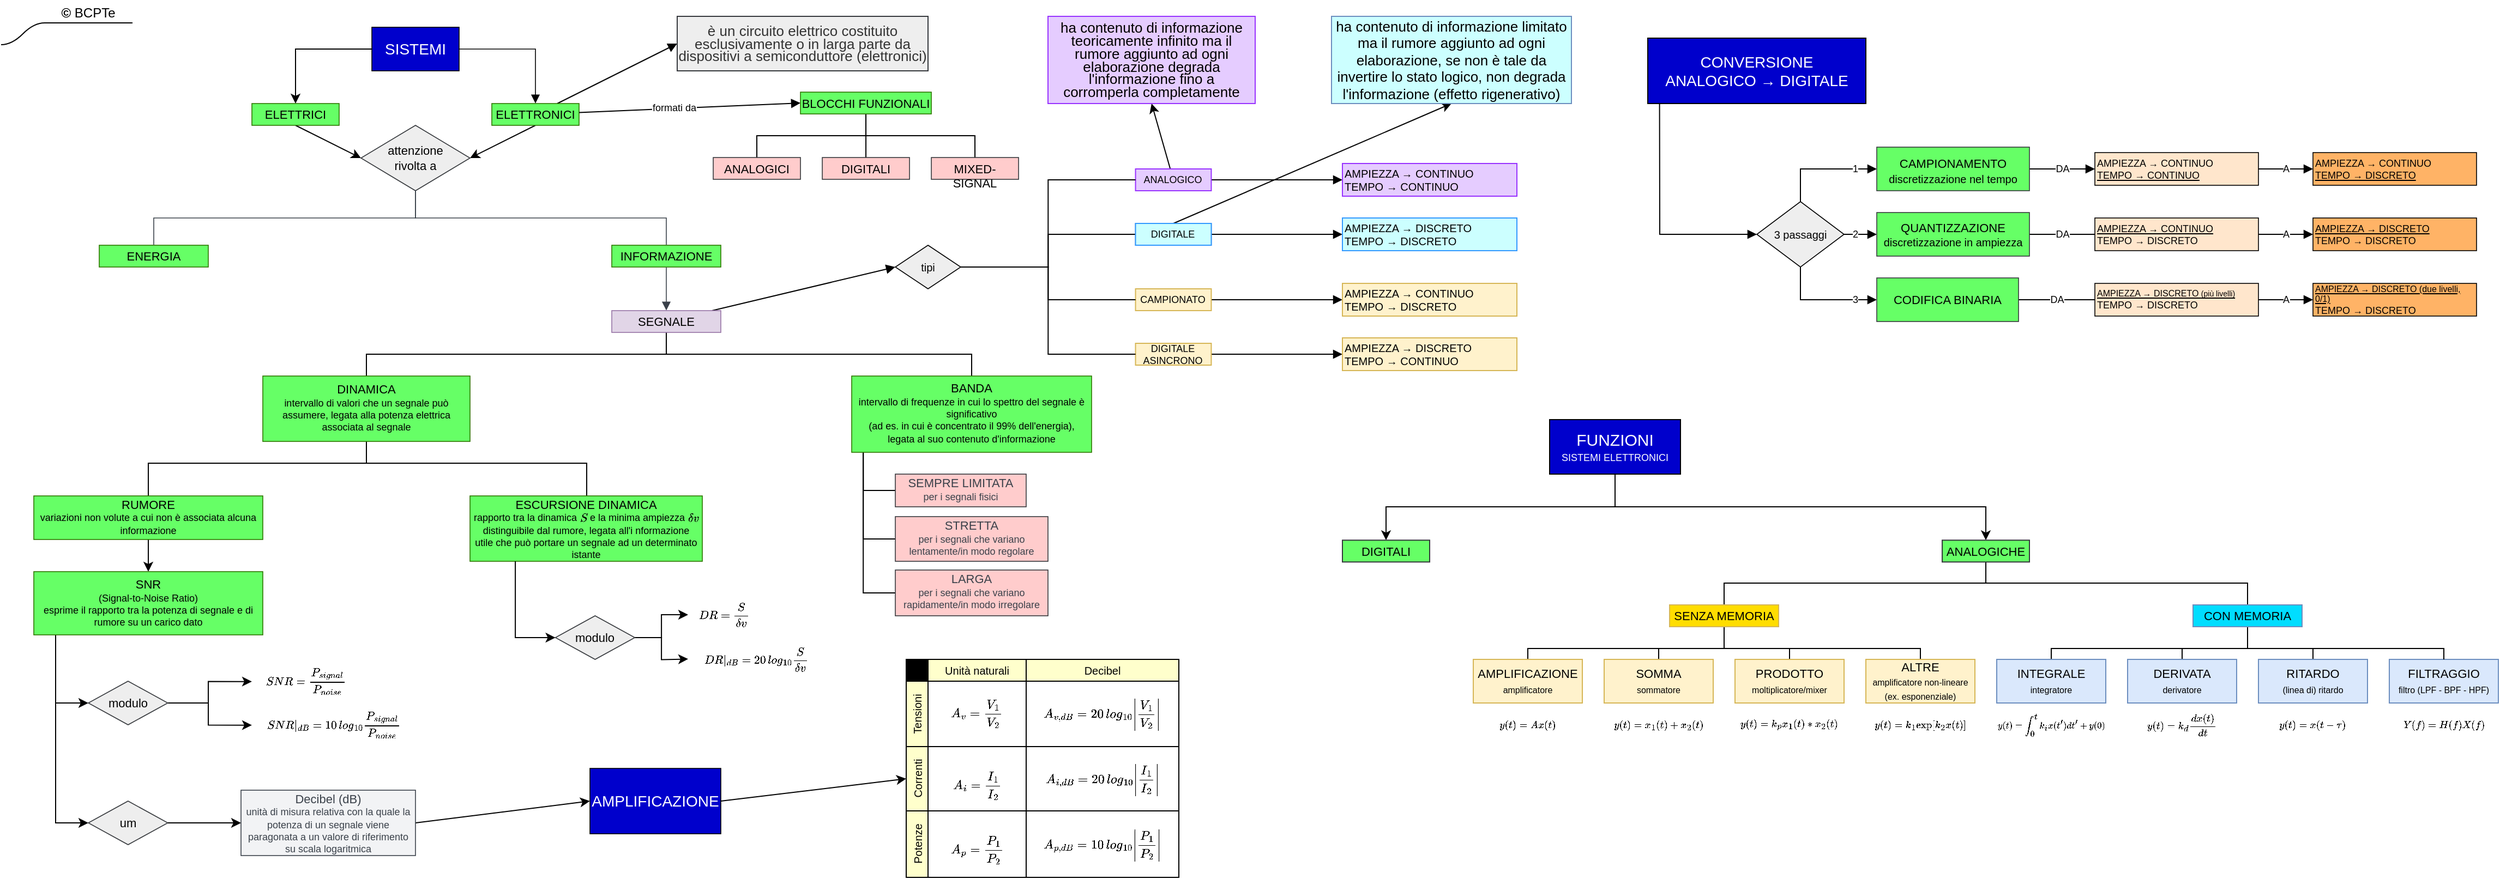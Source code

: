 <mxfile version="19.0.0" type="github">
  <diagram id="KbQLy3OMnYTvDfTse-Bw" name="Page-1">
    <mxGraphModel dx="494" dy="1936" grid="1" gridSize="10" guides="1" tooltips="1" connect="1" arrows="1" fold="1" page="1" pageScale="1" pageWidth="1169" pageHeight="827" math="1" shadow="0">
      <root>
        <mxCell id="0" />
        <mxCell id="1" parent="0" />
        <mxCell id="S8-AEcQRGxQJLUGlmGjb-95" style="edgeStyle=orthogonalEdgeStyle;rounded=0;orthogonalLoop=1;jettySize=auto;html=1;entryX=0.5;entryY=0;entryDx=0;entryDy=0;fontSize=11;strokeColor=#000000;" parent="1" source="V_KuhvTImbU-2_eGopWf-1" target="V_KuhvTImbU-2_eGopWf-2" edge="1">
          <mxGeometry relative="1" as="geometry" />
        </mxCell>
        <UserObject label="SISTEMI" lucidchartObjectId="9QElXrMDOgw3" id="V_KuhvTImbU-2_eGopWf-1">
          <mxCell style="html=1;overflow=block;blockSpacing=1;whiteSpace=wrap;fontSize=14;spacing=9;strokeOpacity=100;fillOpacity=100;rounded=0;absoluteArcSize=1;arcSize=9;strokeWidth=0.8;fillColor=#0000CC;strokeColor=#000000;fontColor=#FFFFFF;container=0;" parent="1" vertex="1">
            <mxGeometry x="340" y="-1630" width="80" height="40" as="geometry" />
          </mxCell>
        </UserObject>
        <mxCell id="S8-AEcQRGxQJLUGlmGjb-93" style="rounded=0;orthogonalLoop=1;jettySize=auto;html=1;entryX=0;entryY=0.5;entryDx=0;entryDy=0;fontSize=11;exitX=0.5;exitY=1;exitDx=0;exitDy=0;" parent="1" source="V_KuhvTImbU-2_eGopWf-2" target="V_KuhvTImbU-2_eGopWf-6" edge="1">
          <mxGeometry relative="1" as="geometry" />
        </mxCell>
        <UserObject label="ELETTRICI" lucidchartObjectId="oREl5EtMewR." id="V_KuhvTImbU-2_eGopWf-2">
          <mxCell style="html=1;overflow=block;blockSpacing=1;whiteSpace=wrap;fontSize=11;spacing=0;strokeOpacity=100;fillOpacity=100;rounded=0;absoluteArcSize=1;arcSize=9;strokeWidth=0.8;fillColor=#66FF66;strokeColor=#2D7600;fontColor=#000000;container=0;" parent="1" vertex="1">
            <mxGeometry x="230" y="-1560" width="80" height="20" as="geometry" />
          </mxCell>
        </UserObject>
        <mxCell id="S8-AEcQRGxQJLUGlmGjb-92" style="rounded=0;orthogonalLoop=1;jettySize=auto;html=1;entryX=1;entryY=0.5;entryDx=0;entryDy=0;fontSize=11;exitX=0.5;exitY=1;exitDx=0;exitDy=0;" parent="1" source="V_KuhvTImbU-2_eGopWf-3" target="V_KuhvTImbU-2_eGopWf-6" edge="1">
          <mxGeometry relative="1" as="geometry" />
        </mxCell>
        <mxCell id="HUOxFKLSnK8g2RsHbuWe-12" style="edgeStyle=none;rounded=0;jumpStyle=none;jumpSize=6;orthogonalLoop=1;jettySize=auto;html=1;entryX=0;entryY=0.5;entryDx=0;entryDy=0;fontSize=9;startFill=1;endArrow=block;endFill=1;sourcePerimeterSpacing=0;targetPerimeterSpacing=0;strokeWidth=1;exitX=0.75;exitY=0;exitDx=0;exitDy=0;" parent="1" source="V_KuhvTImbU-2_eGopWf-3" target="HUOxFKLSnK8g2RsHbuWe-11" edge="1">
          <mxGeometry relative="1" as="geometry" />
        </mxCell>
        <UserObject label="ELETTRONICI" lucidchartObjectId="GREljfqATe~l" id="V_KuhvTImbU-2_eGopWf-3">
          <mxCell style="html=1;overflow=block;blockSpacing=1;whiteSpace=wrap;fontSize=11;spacing=0;strokeOpacity=100;fillOpacity=100;rounded=0;absoluteArcSize=1;arcSize=9;strokeWidth=0.8;fillColor=#66FF66;strokeColor=#2D7600;fontColor=#000000;container=0;" parent="1" vertex="1">
            <mxGeometry x="450" y="-1560" width="80" height="20" as="geometry" />
          </mxCell>
        </UserObject>
        <UserObject label="" lucidchartObjectId="fVElLN0B~Lug" id="V_KuhvTImbU-2_eGopWf-5">
          <mxCell style="html=1;jettySize=18;whiteSpace=wrap;fontSize=13;strokeColor=#000000;strokeOpacity=100;strokeWidth=0.8;rounded=0;arcSize=0;edgeStyle=orthogonalEdgeStyle;startArrow=none;endArrow=block;endFill=1;exitX=1.002;exitY=0.5;exitPerimeter=0;entryX=0.5;entryY=-0.008;entryPerimeter=0;" parent="1" source="V_KuhvTImbU-2_eGopWf-1" target="V_KuhvTImbU-2_eGopWf-3" edge="1">
            <mxGeometry width="100" height="100" relative="1" as="geometry">
              <Array as="points" />
            </mxGeometry>
          </mxCell>
        </UserObject>
        <UserObject label="attenzione&lt;br&gt;rivolta a" lucidchartObjectId="2ZElksRTVC9U" id="V_KuhvTImbU-2_eGopWf-6">
          <mxCell style="html=1;overflow=block;blockSpacing=1;whiteSpace=wrap;rhombus;fontSize=11;spacing=2;strokeColor=#36393d;strokeOpacity=100;fillOpacity=100;rounded=0;absoluteArcSize=1;arcSize=9;fillColor=#eeeeee;strokeWidth=0.8;align=center;labelPosition=center;verticalLabelPosition=middle;verticalAlign=middle;fontColor=#000000;container=0;" parent="1" vertex="1">
            <mxGeometry x="330" y="-1540" width="100" height="60" as="geometry" />
          </mxCell>
        </UserObject>
        <UserObject label="ENERGIA" lucidchartObjectId="r1El8VEPG0fk" id="V_KuhvTImbU-2_eGopWf-9">
          <mxCell style="html=1;overflow=block;blockSpacing=1;whiteSpace=wrap;fontSize=11;align=center;spacing=3.8;strokeOpacity=100;fillOpacity=100;rounded=0;absoluteArcSize=1;arcSize=9;strokeWidth=0.8;fillColor=#66FF66;strokeColor=#2D7600;fontColor=#000000;container=0;" parent="1" vertex="1">
            <mxGeometry x="90" y="-1430" width="100" height="20" as="geometry" />
          </mxCell>
        </UserObject>
        <UserObject label="INFORMAZIONE" lucidchartObjectId="41ElJIFpAn1h" id="V_KuhvTImbU-2_eGopWf-10">
          <mxCell style="html=1;overflow=block;blockSpacing=1;whiteSpace=wrap;fontSize=11;spacing=3.8;strokeOpacity=100;fillOpacity=100;rounded=0;absoluteArcSize=1;arcSize=9;strokeWidth=0.8;fillColor=#66FF66;strokeColor=#2D7600;fontColor=#000000;container=0;" parent="1" vertex="1">
            <mxGeometry x="560" y="-1430" width="100" height="20" as="geometry" />
          </mxCell>
        </UserObject>
        <mxCell id="S8-AEcQRGxQJLUGlmGjb-97" style="edgeStyle=orthogonalEdgeStyle;rounded=0;orthogonalLoop=1;jettySize=auto;html=1;entryX=0.5;entryY=0;entryDx=0;entryDy=0;fontSize=11;endArrow=none;endFill=0;" parent="1" source="V_KuhvTImbU-2_eGopWf-11" target="V_KuhvTImbU-2_eGopWf-15" edge="1">
          <mxGeometry relative="1" as="geometry">
            <Array as="points">
              <mxPoint x="793.03" y="-1530.47" />
              <mxPoint x="893.03" y="-1530.47" />
            </Array>
          </mxGeometry>
        </mxCell>
        <mxCell id="S8-AEcQRGxQJLUGlmGjb-98" style="edgeStyle=orthogonalEdgeStyle;rounded=0;orthogonalLoop=1;jettySize=auto;html=1;entryX=0.5;entryY=0;entryDx=0;entryDy=0;fontSize=11;endArrow=none;endFill=0;" parent="1" source="V_KuhvTImbU-2_eGopWf-11" target="V_KuhvTImbU-2_eGopWf-14" edge="1">
          <mxGeometry relative="1" as="geometry" />
        </mxCell>
        <mxCell id="S8-AEcQRGxQJLUGlmGjb-99" style="edgeStyle=orthogonalEdgeStyle;rounded=0;orthogonalLoop=1;jettySize=auto;html=1;entryX=0.5;entryY=0;entryDx=0;entryDy=0;fontSize=11;endArrow=none;endFill=0;" parent="1" source="V_KuhvTImbU-2_eGopWf-11" target="V_KuhvTImbU-2_eGopWf-13" edge="1">
          <mxGeometry relative="1" as="geometry">
            <Array as="points">
              <mxPoint x="793.03" y="-1530.47" />
              <mxPoint x="693.03" y="-1530.47" />
            </Array>
          </mxGeometry>
        </mxCell>
        <UserObject label="BLOCCHI FUNZIONALI" lucidchartObjectId="E5El9gGK8zPB" id="V_KuhvTImbU-2_eGopWf-11">
          <mxCell style="html=1;overflow=block;blockSpacing=1;whiteSpace=wrap;fontSize=11;spacing=0;strokeOpacity=100;fillOpacity=100;rounded=0;absoluteArcSize=1;arcSize=9;strokeWidth=0.8;fillColor=#66FF66;strokeColor=#2D7600;fontColor=#000000;container=0;" parent="1" vertex="1">
            <mxGeometry x="733.03" y="-1570.47" width="120" height="20" as="geometry" />
          </mxCell>
        </UserObject>
        <mxCell id="S8-AEcQRGxQJLUGlmGjb-33" style="rounded=0;orthogonalLoop=1;jettySize=auto;html=1;entryX=0;entryY=0.5;entryDx=0;entryDy=0;fontFamily=Helvetica;fontSize=9;endArrow=block;endFill=1;strokeColor=#000000;" parent="1" source="V_KuhvTImbU-2_eGopWf-3" target="V_KuhvTImbU-2_eGopWf-11" edge="1">
          <mxGeometry relative="1" as="geometry" />
        </mxCell>
        <mxCell id="HUOxFKLSnK8g2RsHbuWe-13" value="formati da" style="edgeLabel;html=1;align=center;verticalAlign=middle;resizable=0;points=[];fontSize=9;" parent="S8-AEcQRGxQJLUGlmGjb-33" vertex="1" connectable="0">
          <mxGeometry x="-0.213" y="1" relative="1" as="geometry">
            <mxPoint x="7" as="offset" />
          </mxGeometry>
        </mxCell>
        <UserObject label="ANALOGICI" lucidchartObjectId="~5ElXes_VRlE" id="V_KuhvTImbU-2_eGopWf-13">
          <mxCell style="html=1;overflow=block;blockSpacing=1;whiteSpace=wrap;fontSize=11;spacing=3.8;strokeColor=#36393d;strokeOpacity=100;fillOpacity=100;rounded=0;absoluteArcSize=1;arcSize=9;fillColor=#ffcccc;strokeWidth=0.8;container=0;" parent="1" vertex="1">
            <mxGeometry x="653.03" y="-1510.47" width="80" height="20" as="geometry" />
          </mxCell>
        </UserObject>
        <UserObject label="DIGITALI" lucidchartObjectId="h6ElQ-4IRWUj" id="V_KuhvTImbU-2_eGopWf-14">
          <mxCell style="html=1;overflow=block;blockSpacing=1;whiteSpace=wrap;fontSize=11;spacing=3.8;strokeColor=#36393d;strokeOpacity=100;fillOpacity=100;rounded=0;absoluteArcSize=1;arcSize=9;fillColor=#ffcccc;strokeWidth=0.8;container=0;" parent="1" vertex="1">
            <mxGeometry x="753.03" y="-1510.47" width="80" height="20" as="geometry" />
          </mxCell>
        </UserObject>
        <UserObject label="MIXED-SIGNAL" lucidchartObjectId="l6El-GRD.1cs" id="V_KuhvTImbU-2_eGopWf-15">
          <mxCell style="html=1;overflow=block;blockSpacing=1;whiteSpace=wrap;fontSize=11;spacing=3.8;strokeColor=#36393d;strokeOpacity=100;fillOpacity=100;rounded=0;absoluteArcSize=1;arcSize=9;fillColor=#ffcccc;strokeWidth=0.8;container=0;" parent="1" vertex="1">
            <mxGeometry x="853.03" y="-1510.47" width="80" height="20" as="geometry" />
          </mxCell>
        </UserObject>
        <mxCell id="S8-AEcQRGxQJLUGlmGjb-69" style="edgeStyle=orthogonalEdgeStyle;rounded=0;orthogonalLoop=1;jettySize=auto;html=1;entryX=0.5;entryY=0;entryDx=0;entryDy=0;fontSize=9;exitX=0.5;exitY=1;exitDx=0;exitDy=0;endArrow=none;endFill=0;" parent="1" source="V_KuhvTImbU-2_eGopWf-19" target="V_KuhvTImbU-2_eGopWf-21" edge="1">
          <mxGeometry relative="1" as="geometry">
            <Array as="points">
              <mxPoint x="610" y="-1330" />
              <mxPoint x="335" y="-1330" />
            </Array>
          </mxGeometry>
        </mxCell>
        <mxCell id="S8-AEcQRGxQJLUGlmGjb-70" style="edgeStyle=orthogonalEdgeStyle;rounded=0;orthogonalLoop=1;jettySize=auto;html=1;entryX=0.5;entryY=0;entryDx=0;entryDy=0;fontSize=9;exitX=0.5;exitY=1;exitDx=0;exitDy=0;endArrow=none;endFill=0;" parent="1" source="V_KuhvTImbU-2_eGopWf-19" target="V_KuhvTImbU-2_eGopWf-22" edge="1">
          <mxGeometry relative="1" as="geometry">
            <Array as="points">
              <mxPoint x="610" y="-1330" />
              <mxPoint x="890" y="-1330" />
            </Array>
          </mxGeometry>
        </mxCell>
        <mxCell id="S8-AEcQRGxQJLUGlmGjb-112" style="edgeStyle=none;rounded=0;jumpSize=6;orthogonalLoop=1;jettySize=auto;html=1;entryX=0;entryY=0.5;entryDx=0;entryDy=0;fontSize=10;endArrow=block;endFill=1;endSize=6;strokeWidth=1;" parent="1" source="V_KuhvTImbU-2_eGopWf-19" target="S8-AEcQRGxQJLUGlmGjb-106" edge="1">
          <mxGeometry relative="1" as="geometry" />
        </mxCell>
        <UserObject label="SEGNALE" lucidchartObjectId="i~ElQbq9KEDh" id="V_KuhvTImbU-2_eGopWf-19">
          <mxCell style="html=1;overflow=block;blockSpacing=1;whiteSpace=wrap;fontSize=11;spacing=3.8;strokeOpacity=100;fillOpacity=100;rounded=0;absoluteArcSize=1;arcSize=9;strokeWidth=0.8;fillColor=#e1d5e7;strokeColor=#9673a6;container=0;" parent="1" vertex="1">
            <mxGeometry x="560" y="-1370" width="100" height="20" as="geometry" />
          </mxCell>
        </UserObject>
        <UserObject label="" lucidchartObjectId="vaFlGMC20mRY" id="V_KuhvTImbU-2_eGopWf-20">
          <mxCell style="html=1;jettySize=18;whiteSpace=wrap;fontSize=13;strokeColor=#3a414a;strokeOpacity=100;strokeWidth=0.8;rounded=0;arcSize=12;edgeStyle=orthogonalEdgeStyle;startArrow=none;endArrow=block;endFill=1;exitX=0.5;exitY=1.012;exitPerimeter=0;entryX=0.5;entryY=-0.008;entryPerimeter=0;" parent="1" source="V_KuhvTImbU-2_eGopWf-10" target="V_KuhvTImbU-2_eGopWf-19" edge="1">
            <mxGeometry width="100" height="100" relative="1" as="geometry">
              <Array as="points" />
            </mxGeometry>
          </mxCell>
        </UserObject>
        <mxCell id="S8-AEcQRGxQJLUGlmGjb-72" style="edgeStyle=orthogonalEdgeStyle;rounded=0;orthogonalLoop=1;jettySize=auto;html=1;entryX=0.5;entryY=0;entryDx=0;entryDy=0;fontSize=9;endArrow=none;endFill=0;" parent="1" source="V_KuhvTImbU-2_eGopWf-21" target="V_KuhvTImbU-2_eGopWf-23" edge="1">
          <mxGeometry relative="1" as="geometry">
            <Array as="points">
              <mxPoint x="335" y="-1230" />
              <mxPoint x="135" y="-1230" />
            </Array>
          </mxGeometry>
        </mxCell>
        <mxCell id="S8-AEcQRGxQJLUGlmGjb-73" style="edgeStyle=orthogonalEdgeStyle;rounded=0;orthogonalLoop=1;jettySize=auto;html=1;fontSize=9;endArrow=none;endFill=0;" parent="1" source="V_KuhvTImbU-2_eGopWf-21" target="V_KuhvTImbU-2_eGopWf-25" edge="1">
          <mxGeometry relative="1" as="geometry">
            <Array as="points">
              <mxPoint x="335" y="-1230" />
              <mxPoint x="537" y="-1230" />
            </Array>
          </mxGeometry>
        </mxCell>
        <UserObject label="&lt;div style=&quot;display: flex; justify-content: center; text-align: center; align-items: baseline; font-size: 9px; line-height: 1.25; margin-top: -2px;&quot;&gt;&lt;span style=&quot;&quot;&gt;&lt;span style=&quot;font-size: 11px;&quot;&gt;DINAMICA&lt;br style=&quot;font-size: 11px;&quot;&gt;&lt;/span&gt;&lt;span style=&quot;&quot;&gt;intervallo di valori che un segnale può assumere, legata alla potenza elettrica associata al segnale&lt;/span&gt;&lt;/span&gt;&lt;/div&gt;" lucidchartObjectId="CaFlC.bQDcfy" id="V_KuhvTImbU-2_eGopWf-21">
          <mxCell style="html=1;overflow=block;blockSpacing=1;whiteSpace=wrap;fontSize=11;spacing=3.8;strokeOpacity=100;fillOpacity=100;rounded=0;absoluteArcSize=1;arcSize=9;strokeWidth=0.8;fontFamily=Helvetica;fillColor=#66FF66;strokeColor=#2D7600;fontColor=#000000;container=0;" parent="1" vertex="1">
            <mxGeometry x="240" y="-1310" width="190" height="60" as="geometry" />
          </mxCell>
        </UserObject>
        <mxCell id="S8-AEcQRGxQJLUGlmGjb-89" style="edgeStyle=orthogonalEdgeStyle;rounded=0;orthogonalLoop=1;jettySize=auto;html=1;exitX=0.048;exitY=1;exitDx=0;exitDy=0;exitPerimeter=0;entryX=0;entryY=0.5;entryDx=0;entryDy=0;fontSize=9;endArrow=none;endFill=0;" parent="1" source="V_KuhvTImbU-2_eGopWf-22" target="V_KuhvTImbU-2_eGopWf-54" edge="1">
          <mxGeometry relative="1" as="geometry">
            <Array as="points">
              <mxPoint x="791" y="-1160" />
            </Array>
          </mxGeometry>
        </mxCell>
        <mxCell id="S8-AEcQRGxQJLUGlmGjb-90" style="edgeStyle=orthogonalEdgeStyle;rounded=0;orthogonalLoop=1;jettySize=auto;html=1;exitX=0.048;exitY=1.003;exitDx=0;exitDy=0;exitPerimeter=0;entryX=0;entryY=0.5;entryDx=0;entryDy=0;fontSize=9;endArrow=none;endFill=0;" parent="1" source="V_KuhvTImbU-2_eGopWf-22" target="V_KuhvTImbU-2_eGopWf-55" edge="1">
          <mxGeometry relative="1" as="geometry">
            <Array as="points">
              <mxPoint x="791" y="-1111" />
            </Array>
          </mxGeometry>
        </mxCell>
        <mxCell id="S8-AEcQRGxQJLUGlmGjb-91" style="edgeStyle=orthogonalEdgeStyle;rounded=0;orthogonalLoop=1;jettySize=auto;html=1;exitX=0.048;exitY=1;exitDx=0;exitDy=0;exitPerimeter=0;entryX=0;entryY=0.5;entryDx=0;entryDy=0;fontSize=9;endArrow=none;endFill=0;" parent="1" source="V_KuhvTImbU-2_eGopWf-22" target="V_KuhvTImbU-2_eGopWf-53" edge="1">
          <mxGeometry relative="1" as="geometry">
            <Array as="points">
              <mxPoint x="791" y="-1205" />
            </Array>
          </mxGeometry>
        </mxCell>
        <UserObject label="&lt;div style=&quot;display: flex; justify-content: center; text-align: center; align-items: baseline; font-size: 11px; line-height: 1.25; margin-top: -2px;&quot;&gt;&lt;span style=&quot;font-size: 9px;&quot;&gt;&lt;span style=&quot;font-size: 11px;&quot;&gt;BANDA&lt;br style=&quot;font-size: 11px;&quot;&gt;&lt;/span&gt;&lt;span style=&quot;&quot;&gt;intervallo di frequenze in cui lo spettro del segnale è significativo&lt;br style=&quot;&quot;&gt;(ad es. in cui è concentrato il 99% dell&#39;energia), legata al suo contenuto d&#39;informazione&lt;br style=&quot;font-size: 11px;&quot;&gt;&lt;/span&gt;&lt;/span&gt;&lt;/div&gt;" lucidchartObjectId="NaFljsvgDDDa" id="V_KuhvTImbU-2_eGopWf-22">
          <mxCell style="html=1;overflow=block;blockSpacing=1;whiteSpace=wrap;fontSize=11;spacing=3.8;strokeOpacity=100;fillOpacity=100;rounded=0;absoluteArcSize=1;arcSize=9;strokeWidth=0.8;fillColor=#66FF66;strokeColor=#2D7600;fontColor=#000000;container=0;points=[[0,0,0,0,0],[0,0.24,0,0,0],[0,0.5,0,0,0],[0,0.76,0,0,0],[0,1,0,0,0],[0.05,1,0,0,2],[0.25,0,0,0,0],[0.25,1,0,0,0],[0.5,0,0,0,0],[0.5,1,0,0,0],[0.75,0,0,0,0],[0.75,1,0,0,0],[1,0,0,0,0],[1,0.26,0,0,0],[1,0.5,0,0,0],[1,0.76,0,0,0],[1,1,0,0,0]];" parent="1" vertex="1">
            <mxGeometry x="780" y="-1310" width="220" height="70" as="geometry" />
          </mxCell>
        </UserObject>
        <mxCell id="S8-AEcQRGxQJLUGlmGjb-68" style="edgeStyle=orthogonalEdgeStyle;rounded=0;orthogonalLoop=1;jettySize=auto;html=1;entryX=0.5;entryY=0;entryDx=0;entryDy=0;fontSize=9;" parent="1" source="V_KuhvTImbU-2_eGopWf-23" target="V_KuhvTImbU-2_eGopWf-27" edge="1">
          <mxGeometry relative="1" as="geometry" />
        </mxCell>
        <UserObject label="&lt;div style=&quot;display: flex; justify-content: center; text-align: center; align-items: baseline; font-size: 9px; line-height: 1.25; margin-top: -2px;&quot;&gt;&lt;span style=&quot;&quot;&gt;&lt;span style=&quot;font-size: 11px;&quot;&gt;RUMORE&lt;br style=&quot;font-size: 11px;&quot;&gt;&lt;/span&gt;&lt;span style=&quot;&quot;&gt;variazioni non volute a cui non è associata alcuna informazione&lt;/span&gt;&lt;/span&gt;&lt;/div&gt;" lucidchartObjectId="ceFloytlK~nw" id="V_KuhvTImbU-2_eGopWf-23">
          <mxCell style="html=1;overflow=block;blockSpacing=1;whiteSpace=wrap;fontSize=11;spacing=3.8;strokeOpacity=100;fillOpacity=100;rounded=0;absoluteArcSize=1;arcSize=9;strokeWidth=0.8;fillColor=#66FF66;strokeColor=#2D7600;fontColor=#000000;container=0;" parent="1" vertex="1">
            <mxGeometry x="30" y="-1200" width="210" height="40" as="geometry" />
          </mxCell>
        </UserObject>
        <UserObject label="&lt;div style=&quot;display: flex; justify-content: center; text-align: center; align-items: baseline; font-size: 9px; line-height: 1.25; margin-top: -2px;&quot;&gt;&lt;span style=&quot;&quot;&gt;&lt;span style=&quot;font-size: 11px;&quot;&gt;ESCURSIONE DINAMICA&lt;br style=&quot;font-size: 11px;&quot;&gt;&lt;/span&gt;&lt;span style=&quot;&quot;&gt;rapporto tra la dinamica \(S\) e la minima ampiezza \(\delta v\) distinguibile dal rumore, legata all&#39;i nformazione utile che può portare un segnale ad un determinato istante&lt;/span&gt;&lt;/span&gt;&lt;/div&gt;" lucidchartObjectId="-iFlFDH.yqT3" id="V_KuhvTImbU-2_eGopWf-25">
          <mxCell style="html=1;overflow=block;blockSpacing=1;whiteSpace=wrap;fontSize=11;spacing=3.8;strokeOpacity=100;fillOpacity=100;rounded=0;absoluteArcSize=1;arcSize=9;strokeWidth=0.8;fillColor=#66FF66;strokeColor=#2D7600;fontColor=#000000;container=0;" parent="1" vertex="1">
            <mxGeometry x="430" y="-1200" width="213.03" height="60" as="geometry" />
          </mxCell>
        </UserObject>
        <mxCell id="bP6iZzroc04yHyCrc2Ij-1" style="edgeStyle=orthogonalEdgeStyle;orthogonalLoop=1;jettySize=auto;html=1;entryX=0;entryY=0.5;entryDx=0;entryDy=0;rounded=0;" parent="1" source="V_KuhvTImbU-2_eGopWf-27" target="V_KuhvTImbU-2_eGopWf-31" edge="1">
          <mxGeometry relative="1" as="geometry">
            <Array as="points">
              <mxPoint x="50" y="-1010" />
            </Array>
          </mxGeometry>
        </mxCell>
        <mxCell id="bP6iZzroc04yHyCrc2Ij-2" style="edgeStyle=orthogonalEdgeStyle;rounded=0;orthogonalLoop=1;jettySize=auto;html=1;entryX=0;entryY=0.5;entryDx=0;entryDy=0;" parent="1" source="V_KuhvTImbU-2_eGopWf-27" target="V_KuhvTImbU-2_eGopWf-32" edge="1">
          <mxGeometry relative="1" as="geometry">
            <Array as="points">
              <mxPoint x="50" y="-900" />
            </Array>
          </mxGeometry>
        </mxCell>
        <UserObject label="&lt;div style=&quot;display: flex; justify-content: center; text-align: center; align-items: baseline; font-size: 9px; line-height: 1.25; margin-top: -2px;&quot;&gt;&lt;span style=&quot;&quot;&gt;&lt;span style=&quot;font-size: 11px;&quot;&gt;SNR&lt;br style=&quot;font-size: 11px;&quot;&gt;&lt;/span&gt;&lt;span style=&quot;&quot;&gt;(Signal-to-Noise Ratio)&lt;br style=&quot;font-size: 11px;&quot;&gt;esprime il rapporto tra la potenza di segnale e di rumore su un carico dato&lt;/span&gt;&lt;/span&gt;&lt;/div&gt;" lucidchartObjectId="NlFl~mT72mBA" id="V_KuhvTImbU-2_eGopWf-27">
          <mxCell style="html=1;overflow=block;blockSpacing=1;whiteSpace=wrap;fontSize=11;spacing=3.8;strokeOpacity=100;fillOpacity=100;rounded=0;absoluteArcSize=1;arcSize=9;strokeWidth=0.8;fillColor=#66FF66;strokeColor=#2D7600;fontColor=#000000;container=0;" parent="1" vertex="1">
            <mxGeometry x="30" y="-1130.5" width="210" height="58" as="geometry" />
          </mxCell>
        </UserObject>
        <UserObject label="" lucidchartObjectId="zpFlL2CMC-he" id="V_KuhvTImbU-2_eGopWf-29">
          <mxCell style="html=1;jettySize=18;whiteSpace=wrap;fontSize=13;strokeColor=#3a414a;strokeOpacity=100;strokeWidth=0.8;rounded=0;arcSize=0;edgeStyle=orthogonalEdgeStyle;startArrow=none;endArrow=none;endFill=0;exitX=0.5;exitY=0.991;exitPerimeter=0;entryX=0.5;entryY=-0.012;entryPerimeter=0;" parent="1" source="V_KuhvTImbU-2_eGopWf-6" target="V_KuhvTImbU-2_eGopWf-9" edge="1">
            <mxGeometry width="100" height="100" relative="1" as="geometry">
              <Array as="points" />
            </mxGeometry>
          </mxCell>
        </UserObject>
        <UserObject label="" lucidchartObjectId="CpFlIvJUsDqa" id="V_KuhvTImbU-2_eGopWf-30">
          <mxCell style="html=1;jettySize=18;whiteSpace=wrap;fontSize=13;strokeColor=#3a414a;strokeOpacity=100;strokeWidth=0.8;rounded=0;arcSize=0;edgeStyle=orthogonalEdgeStyle;startArrow=none;endArrow=none;endFill=0;exitX=0.5;exitY=0.991;exitPerimeter=0;entryX=0.5;entryY=-0.012;entryPerimeter=0;" parent="1" source="V_KuhvTImbU-2_eGopWf-6" target="V_KuhvTImbU-2_eGopWf-10" edge="1">
            <mxGeometry width="100" height="100" relative="1" as="geometry">
              <Array as="points" />
            </mxGeometry>
          </mxCell>
        </UserObject>
        <mxCell id="S8-AEcQRGxQJLUGlmGjb-74" style="edgeStyle=orthogonalEdgeStyle;rounded=0;orthogonalLoop=1;jettySize=auto;html=1;entryX=0;entryY=0.5;entryDx=0;entryDy=0;fontSize=10;" parent="1" source="V_KuhvTImbU-2_eGopWf-31" target="63lxZahk68hWmBlvhvrG-60" edge="1">
          <mxGeometry relative="1" as="geometry">
            <mxPoint x="220" y="-1039.685" as="targetPoint" />
            <Array as="points">
              <mxPoint x="190" y="-1010" />
              <mxPoint x="190" y="-1030" />
            </Array>
          </mxGeometry>
        </mxCell>
        <mxCell id="S8-AEcQRGxQJLUGlmGjb-75" style="edgeStyle=orthogonalEdgeStyle;rounded=0;orthogonalLoop=1;jettySize=auto;html=1;entryX=0;entryY=0.5;entryDx=0;entryDy=0;fontSize=10;" parent="1" source="V_KuhvTImbU-2_eGopWf-31" target="63lxZahk68hWmBlvhvrG-62" edge="1">
          <mxGeometry relative="1" as="geometry">
            <mxPoint x="220" y="-980" as="targetPoint" />
            <Array as="points">
              <mxPoint x="190" y="-1010" />
              <mxPoint x="190" y="-990" />
            </Array>
          </mxGeometry>
        </mxCell>
        <UserObject label="modulo" lucidchartObjectId="kuFlH_ao~T5j" id="V_KuhvTImbU-2_eGopWf-31">
          <mxCell style="html=1;overflow=block;blockSpacing=1;whiteSpace=wrap;rhombus;fontSize=11;spacing=3.8;strokeColor=#36393d;strokeOpacity=100;fillOpacity=100;rounded=0;absoluteArcSize=1;arcSize=9;fillColor=#eeeeee;strokeWidth=0.8;fontColor=#000000;container=0;" parent="1" vertex="1">
            <mxGeometry x="80" y="-1030" width="72.87" height="40" as="geometry" />
          </mxCell>
        </UserObject>
        <UserObject label="um" lucidchartObjectId="7uFlqthe8yNe" id="V_KuhvTImbU-2_eGopWf-32">
          <mxCell style="html=1;overflow=block;blockSpacing=1;whiteSpace=wrap;rhombus;fontSize=11;spacing=3.8;strokeColor=#36393d;strokeOpacity=100;fillOpacity=100;rounded=0;absoluteArcSize=1;arcSize=9;fillColor=#eeeeee;strokeWidth=0.8;fontColor=#000000;container=0;" parent="1" vertex="1">
            <mxGeometry x="80" y="-920" width="72.87" height="40" as="geometry" />
          </mxCell>
        </UserObject>
        <mxCell id="96M0zjr4_rp7GjVEyhmA-2" style="rounded=0;orthogonalLoop=1;jettySize=auto;html=1;entryX=0;entryY=0.5;entryDx=0;entryDy=0;exitX=1;exitY=0.5;exitDx=0;exitDy=0;" parent="1" source="V_KuhvTImbU-2_eGopWf-37" target="96M0zjr4_rp7GjVEyhmA-1" edge="1">
          <mxGeometry relative="1" as="geometry" />
        </mxCell>
        <UserObject label="&lt;div style=&quot;display: flex; justify-content: center; text-align: center; align-items: baseline; line-height: 1.25; margin-top: -2px; font-size: 9px;&quot;&gt;&lt;span&gt;&lt;span style=&quot;color: rgb(58, 65, 74);&quot;&gt;&lt;font style=&quot;font-size: 11px;&quot;&gt;Decibel (dB)&lt;/font&gt;&lt;br&gt;&lt;/span&gt;&lt;span style=&quot;color: rgb(58, 65, 74);&quot;&gt;unità di misura relativa con la quale la potenza di un segnale viene paragonata a un valore di riferimento su scala logaritmica&lt;/span&gt;&lt;/span&gt;&lt;/div&gt;" lucidchartObjectId="TzFl0S9uKZ~m" id="V_KuhvTImbU-2_eGopWf-37">
          <mxCell style="html=1;overflow=block;blockSpacing=1;whiteSpace=wrap;fontSize=13;spacing=3.8;strokeColor=#3a414a;strokeOpacity=100;fillOpacity=100;rounded=0;absoluteArcSize=1;arcSize=9;fillColor=#f2f3f5;strokeWidth=0.8;container=0;" parent="1" vertex="1">
            <mxGeometry x="220" y="-930" width="160" height="60" as="geometry" />
          </mxCell>
        </UserObject>
        <mxCell id="S8-AEcQRGxQJLUGlmGjb-23" style="edgeStyle=elbowEdgeStyle;rounded=0;orthogonalLoop=1;jettySize=auto;html=1;fontFamily=Helvetica;fontSize=14;" parent="1" source="V_KuhvTImbU-2_eGopWf-32" target="V_KuhvTImbU-2_eGopWf-37" edge="1">
          <mxGeometry relative="1" as="geometry" />
        </mxCell>
        <mxCell id="S8-AEcQRGxQJLUGlmGjb-77" style="edgeStyle=orthogonalEdgeStyle;rounded=0;orthogonalLoop=1;jettySize=auto;html=1;entryX=0;entryY=0.5;entryDx=0;entryDy=0;fontSize=10;" parent="1" source="V_KuhvTImbU-2_eGopWf-39" edge="1">
          <mxGeometry relative="1" as="geometry">
            <mxPoint x="630" y="-1050.315" as="targetPoint" />
          </mxGeometry>
        </mxCell>
        <mxCell id="S8-AEcQRGxQJLUGlmGjb-78" style="edgeStyle=orthogonalEdgeStyle;rounded=0;orthogonalLoop=1;jettySize=auto;html=1;entryX=0;entryY=0.5;entryDx=0;entryDy=0;fontSize=10;" parent="1" source="V_KuhvTImbU-2_eGopWf-39" target="63lxZahk68hWmBlvhvrG-63" edge="1">
          <mxGeometry relative="1" as="geometry">
            <mxPoint x="630.78" y="-1100.62" as="targetPoint" />
          </mxGeometry>
        </mxCell>
        <UserObject label="modulo" lucidchartObjectId="eGFlUj89s3dI" id="V_KuhvTImbU-2_eGopWf-39">
          <mxCell style="html=1;overflow=block;blockSpacing=1;whiteSpace=wrap;rhombus;fontSize=11;spacing=3.8;strokeColor=#36393d;strokeOpacity=100;fillOpacity=100;rounded=0;absoluteArcSize=1;arcSize=9;fillColor=#eeeeee;strokeWidth=0.8;fontColor=#000000;container=0;" parent="1" vertex="1">
            <mxGeometry x="508.3" y="-1090" width="72.834" height="40" as="geometry" />
          </mxCell>
        </UserObject>
        <mxCell id="S8-AEcQRGxQJLUGlmGjb-7" style="edgeStyle=elbowEdgeStyle;rounded=0;orthogonalLoop=1;jettySize=auto;html=1;entryX=0;entryY=0.5;entryDx=0;entryDy=0;" parent="1" source="V_KuhvTImbU-2_eGopWf-25" target="V_KuhvTImbU-2_eGopWf-39" edge="1">
          <mxGeometry relative="1" as="geometry">
            <Array as="points">
              <mxPoint x="471.552" y="-1087.625" />
            </Array>
          </mxGeometry>
        </mxCell>
        <UserObject label="&lt;div style=&quot;display: flex; justify-content: center; text-align: center; align-items: baseline; font-size: 9px; line-height: 1.25; margin-top: -2px;&quot;&gt;&lt;span style=&quot;&quot;&gt;&lt;span style=&quot;font-size: 11px; color: rgb(58, 65, 74);&quot;&gt;SEMPRE LIMITATA&lt;br style=&quot;font-size: 11px;&quot;&gt;&lt;/span&gt;&lt;span style=&quot;color: rgb(58, 65, 74);&quot;&gt;per i segnali fisici&lt;/span&gt;&lt;/span&gt;&lt;/div&gt;" lucidchartObjectId="OPFlVcPKJhmu" id="V_KuhvTImbU-2_eGopWf-53">
          <mxCell style="html=1;overflow=block;blockSpacing=1;whiteSpace=wrap;fontSize=11;spacing=3.8;strokeColor=#36393d;strokeOpacity=100;rounded=0;absoluteArcSize=1;arcSize=9;strokeWidth=0.8;fillColor=#ffcccc;container=0;" parent="1" vertex="1">
            <mxGeometry x="820" y="-1220" width="120" height="30" as="geometry" />
          </mxCell>
        </UserObject>
        <UserObject label="&lt;div style=&quot;display: flex; justify-content: center; text-align: center; align-items: baseline; font-size: 9px; line-height: 1.25; margin-top: -2px;&quot;&gt;&lt;span style=&quot;&quot;&gt;&lt;span style=&quot;font-size: 11px; color: rgb(58, 65, 74);&quot;&gt;STRETTA&lt;br style=&quot;font-size: 11px;&quot;&gt;&lt;/span&gt;&lt;font style=&quot;font-size: 9px;&quot;&gt;&lt;span style=&quot;color: rgb(58, 65, 74);&quot;&gt;per i segnali che variano lentamente/in modo regolare&lt;/span&gt;&lt;/font&gt;&lt;/span&gt;&lt;/div&gt;" lucidchartObjectId="6TFlstYmunlc" id="V_KuhvTImbU-2_eGopWf-54">
          <mxCell style="html=1;overflow=block;blockSpacing=1;whiteSpace=wrap;fontSize=11;spacing=3.8;strokeColor=#36393d;strokeOpacity=100;rounded=0;absoluteArcSize=1;arcSize=9;strokeWidth=0.8;fillColor=#ffcccc;container=0;" parent="1" vertex="1">
            <mxGeometry x="820" y="-1181" width="140" height="41" as="geometry" />
          </mxCell>
        </UserObject>
        <UserObject label="&lt;div style=&quot;display: flex; justify-content: center; text-align: center; align-items: baseline; font-size: 9px; line-height: 1.25; margin-top: -2px;&quot;&gt;&lt;span style=&quot;&quot;&gt;&lt;span style=&quot;font-size: 11px; color: rgb(58, 65, 74);&quot;&gt;LARGA&lt;br style=&quot;font-size: 11px;&quot;&gt;&lt;/span&gt;&lt;span style=&quot;color: rgb(58, 65, 74);&quot;&gt;per i segnali che variano rapidamente/in modo irregolare&lt;/span&gt;&lt;/span&gt;&lt;/div&gt;" lucidchartObjectId="8TFl-1Wmz8BK" id="V_KuhvTImbU-2_eGopWf-55">
          <mxCell style="html=1;overflow=block;blockSpacing=1;whiteSpace=wrap;fontSize=11;spacing=3.8;strokeColor=#36393d;strokeOpacity=100;rounded=0;absoluteArcSize=1;arcSize=9;strokeWidth=0.8;fillColor=#ffcccc;container=0;" parent="1" vertex="1">
            <mxGeometry x="820" y="-1132" width="140" height="42" as="geometry" />
          </mxCell>
        </UserObject>
        <mxCell id="S8-AEcQRGxQJLUGlmGjb-118" style="edgeStyle=none;rounded=0;jumpSize=6;orthogonalLoop=1;jettySize=auto;html=1;entryX=0;entryY=0.5;entryDx=0;entryDy=0;fontSize=10;endArrow=block;endFill=1;endSize=6;strokeWidth=1;" parent="1" source="S8-AEcQRGxQJLUGlmGjb-42" target="S8-AEcQRGxQJLUGlmGjb-114" edge="1">
          <mxGeometry relative="1" as="geometry" />
        </mxCell>
        <mxCell id="63lxZahk68hWmBlvhvrG-4" style="edgeStyle=none;rounded=0;orthogonalLoop=1;jettySize=auto;html=1;entryX=0.5;entryY=1;entryDx=0;entryDy=0;fontSize=11;" parent="1" source="S8-AEcQRGxQJLUGlmGjb-42" target="63lxZahk68hWmBlvhvrG-1" edge="1">
          <mxGeometry relative="1" as="geometry" />
        </mxCell>
        <mxCell id="S8-AEcQRGxQJLUGlmGjb-42" value="&lt;div&gt;ANALOGICO&lt;/div&gt;" style="rounded=0;whiteSpace=wrap;html=1;shadow=0;glass=0;fontFamily=Helvetica;fontSize=9;fillColor=#E5CCFF;strokeColor=#9933FF;container=0;" parent="1" vertex="1">
          <mxGeometry x="1040.27" y="-1500" width="69.46" height="20" as="geometry" />
        </mxCell>
        <mxCell id="S8-AEcQRGxQJLUGlmGjb-119" style="edgeStyle=none;rounded=0;jumpSize=6;orthogonalLoop=1;jettySize=auto;html=1;entryX=0;entryY=0.5;entryDx=0;entryDy=0;fontSize=10;endArrow=block;endFill=1;endSize=6;strokeWidth=1;" parent="1" source="S8-AEcQRGxQJLUGlmGjb-43" target="S8-AEcQRGxQJLUGlmGjb-115" edge="1">
          <mxGeometry relative="1" as="geometry" />
        </mxCell>
        <mxCell id="63lxZahk68hWmBlvhvrG-5" style="edgeStyle=none;rounded=0;orthogonalLoop=1;jettySize=auto;html=1;entryX=0.5;entryY=1;entryDx=0;entryDy=0;fontSize=11;exitX=0.5;exitY=0;exitDx=0;exitDy=0;" parent="1" source="S8-AEcQRGxQJLUGlmGjb-43" target="63lxZahk68hWmBlvhvrG-3" edge="1">
          <mxGeometry relative="1" as="geometry" />
        </mxCell>
        <mxCell id="S8-AEcQRGxQJLUGlmGjb-43" value="DIGITALE" style="rounded=0;whiteSpace=wrap;html=1;shadow=0;glass=0;fontFamily=Helvetica;fontSize=9;fillColor=#CCFFFF;strokeColor=#6c8ebf;container=0;" parent="1" vertex="1">
          <mxGeometry x="1040.27" y="-1450" width="69.46" height="20" as="geometry" />
        </mxCell>
        <mxCell id="S8-AEcQRGxQJLUGlmGjb-96" style="edgeStyle=orthogonalEdgeStyle;rounded=0;orthogonalLoop=1;jettySize=auto;html=1;exitX=0.5;exitY=1;exitDx=0;exitDy=0;fontSize=11;" parent="1" source="V_KuhvTImbU-2_eGopWf-15" target="V_KuhvTImbU-2_eGopWf-15" edge="1">
          <mxGeometry relative="1" as="geometry" />
        </mxCell>
        <mxCell id="S8-AEcQRGxQJLUGlmGjb-120" style="edgeStyle=none;rounded=0;jumpSize=6;orthogonalLoop=1;jettySize=auto;html=1;entryX=0;entryY=0.5;entryDx=0;entryDy=0;fontSize=10;endArrow=block;endFill=1;endSize=6;strokeWidth=1;" parent="1" source="S8-AEcQRGxQJLUGlmGjb-102" target="S8-AEcQRGxQJLUGlmGjb-116" edge="1">
          <mxGeometry relative="1" as="geometry" />
        </mxCell>
        <mxCell id="S8-AEcQRGxQJLUGlmGjb-102" value="&lt;div&gt;CAMPIONATO&lt;/div&gt;" style="rounded=0;whiteSpace=wrap;html=1;shadow=0;glass=0;fontFamily=Helvetica;fontSize=9;fillColor=#fff2cc;strokeColor=#d6b656;container=0;" parent="1" vertex="1">
          <mxGeometry x="1040.27" y="-1390" width="69.46" height="20" as="geometry" />
        </mxCell>
        <mxCell id="S8-AEcQRGxQJLUGlmGjb-121" style="edgeStyle=none;rounded=0;jumpSize=6;orthogonalLoop=1;jettySize=auto;html=1;entryX=0;entryY=0.5;entryDx=0;entryDy=0;fontSize=10;endArrow=block;endFill=1;endSize=6;strokeWidth=1;" parent="1" source="S8-AEcQRGxQJLUGlmGjb-103" target="S8-AEcQRGxQJLUGlmGjb-117" edge="1">
          <mxGeometry relative="1" as="geometry" />
        </mxCell>
        <mxCell id="S8-AEcQRGxQJLUGlmGjb-103" value="DIGITALE ASINCRONO" style="rounded=0;whiteSpace=wrap;html=1;shadow=0;glass=0;fontFamily=Helvetica;fontSize=9;fillColor=#fff2cc;strokeColor=#d6b656;container=0;" parent="1" vertex="1">
          <mxGeometry x="1040.27" y="-1340" width="69.46" height="20" as="geometry" />
        </mxCell>
        <mxCell id="S8-AEcQRGxQJLUGlmGjb-108" style="edgeStyle=orthogonalEdgeStyle;rounded=0;jumpSize=6;orthogonalLoop=1;jettySize=auto;html=1;entryX=0;entryY=0.5;entryDx=0;entryDy=0;fontSize=10;endArrow=none;endFill=0;endSize=6;strokeWidth=1;" parent="1" source="S8-AEcQRGxQJLUGlmGjb-106" target="S8-AEcQRGxQJLUGlmGjb-42" edge="1">
          <mxGeometry relative="1" as="geometry" />
        </mxCell>
        <mxCell id="S8-AEcQRGxQJLUGlmGjb-109" style="edgeStyle=orthogonalEdgeStyle;rounded=0;jumpSize=6;orthogonalLoop=1;jettySize=auto;html=1;exitX=1;exitY=0.5;exitDx=0;exitDy=0;entryX=0;entryY=0.5;entryDx=0;entryDy=0;fontSize=10;endArrow=none;endFill=0;endSize=6;strokeWidth=1;" parent="1" source="S8-AEcQRGxQJLUGlmGjb-106" target="S8-AEcQRGxQJLUGlmGjb-103" edge="1">
          <mxGeometry relative="1" as="geometry" />
        </mxCell>
        <mxCell id="S8-AEcQRGxQJLUGlmGjb-110" style="edgeStyle=orthogonalEdgeStyle;rounded=0;jumpSize=6;orthogonalLoop=1;jettySize=auto;html=1;entryX=0;entryY=0.5;entryDx=0;entryDy=0;fontSize=10;endArrow=none;endFill=0;endSize=6;strokeWidth=1;" parent="1" source="S8-AEcQRGxQJLUGlmGjb-106" target="S8-AEcQRGxQJLUGlmGjb-43" edge="1">
          <mxGeometry relative="1" as="geometry" />
        </mxCell>
        <mxCell id="S8-AEcQRGxQJLUGlmGjb-111" style="edgeStyle=orthogonalEdgeStyle;rounded=0;jumpSize=6;orthogonalLoop=1;jettySize=auto;html=1;entryX=0;entryY=0.5;entryDx=0;entryDy=0;fontSize=10;endArrow=none;endFill=0;endSize=6;strokeWidth=1;" parent="1" source="S8-AEcQRGxQJLUGlmGjb-106" target="S8-AEcQRGxQJLUGlmGjb-102" edge="1">
          <mxGeometry relative="1" as="geometry" />
        </mxCell>
        <mxCell id="S8-AEcQRGxQJLUGlmGjb-106" value="tipi" style="rhombus;whiteSpace=wrap;html=1;labelBorderColor=none;fontSize=10;rounded=0;fillColor=#EEEEEE;strokeWidth=0.8;arcSize=9;" parent="1" vertex="1">
          <mxGeometry x="820" y="-1430" width="60" height="40" as="geometry" />
        </mxCell>
        <mxCell id="S8-AEcQRGxQJLUGlmGjb-114" value="&lt;div&gt;AMPIEZZA → CONTINUO&lt;br&gt;&lt;div&gt;TEMPO → CONTINUO&lt;br&gt;&lt;/div&gt;&lt;/div&gt;" style="rounded=0;whiteSpace=wrap;html=1;labelBorderColor=none;fontSize=10;align=left;absoluteArcSize=0;fillColor=#E5CCFF;strokeColor=#9933FF;" parent="1" vertex="1">
          <mxGeometry x="1230" y="-1505" width="160" height="30" as="geometry" />
        </mxCell>
        <mxCell id="S8-AEcQRGxQJLUGlmGjb-115" value="&lt;div align=&quot;left&quot;&gt;AMPIEZZA → DISCRETO&lt;br&gt;&lt;div&gt;TEMPO → DISCRETO&lt;/div&gt;&lt;/div&gt;" style="rounded=0;whiteSpace=wrap;html=1;labelBorderColor=none;fontSize=10;align=left;fillColor=#CCFFFF;strokeColor=#3399FF;" parent="1" vertex="1">
          <mxGeometry x="1230" y="-1455" width="160" height="30" as="geometry" />
        </mxCell>
        <mxCell id="S8-AEcQRGxQJLUGlmGjb-116" value="&lt;div align=&quot;left&quot;&gt;AMPIEZZA → CONTINUO&lt;br&gt;&lt;div&gt;TEMPO → DISCRETO&lt;/div&gt;&lt;/div&gt;" style="rounded=0;whiteSpace=wrap;html=1;labelBorderColor=none;fontSize=10;align=left;fillColor=#fff2cc;strokeColor=#d6b656;" parent="1" vertex="1">
          <mxGeometry x="1230" y="-1395" width="160" height="30" as="geometry" />
        </mxCell>
        <mxCell id="S8-AEcQRGxQJLUGlmGjb-117" value="&lt;div align=&quot;left&quot;&gt;AMPIEZZA → DISCRETO&lt;br&gt;&lt;div&gt;TEMPO → CONTINUO&lt;br&gt;&lt;/div&gt;&lt;/div&gt;" style="rounded=0;whiteSpace=wrap;html=1;labelBorderColor=none;fontSize=10;align=left;fillColor=#fff2cc;strokeColor=#d6b656;" parent="1" vertex="1">
          <mxGeometry x="1230" y="-1345" width="160" height="30" as="geometry" />
        </mxCell>
        <mxCell id="S8-AEcQRGxQJLUGlmGjb-132" style="edgeStyle=elbowEdgeStyle;rounded=0;jumpSize=6;orthogonalLoop=1;jettySize=auto;html=1;entryX=0;entryY=0.5;entryDx=0;entryDy=0;fontSize=14;endArrow=block;endFill=1;endSize=6;strokeColor=#000000;strokeWidth=1;exitX=0.054;exitY=1.007;exitDx=0;exitDy=0;exitPerimeter=0;" parent="1" source="S8-AEcQRGxQJLUGlmGjb-126" target="S8-AEcQRGxQJLUGlmGjb-128" edge="1">
          <mxGeometry relative="1" as="geometry">
            <Array as="points">
              <mxPoint x="1521" y="-1500" />
            </Array>
          </mxGeometry>
        </mxCell>
        <mxCell id="S8-AEcQRGxQJLUGlmGjb-126" value="CONVERSIONE&lt;br&gt;ANALOGICO → DIGITALE" style="whiteSpace=wrap;html=1;rounded=0;labelBorderColor=none;fontSize=14;fillColor=#0000CC;fontColor=#ffffff;strokeColor=#000000;fontStyle=0;" parent="1" vertex="1">
          <mxGeometry x="1510" y="-1620" width="200" height="60" as="geometry" />
        </mxCell>
        <mxCell id="S8-AEcQRGxQJLUGlmGjb-133" style="edgeStyle=elbowEdgeStyle;rounded=0;jumpSize=6;orthogonalLoop=1;jettySize=auto;html=1;entryX=0;entryY=0.5;entryDx=0;entryDy=0;fontSize=9;endArrow=block;endFill=1;endSize=6;strokeColor=#000000;strokeWidth=1;" parent="1" source="S8-AEcQRGxQJLUGlmGjb-128" target="S8-AEcQRGxQJLUGlmGjb-130" edge="1">
          <mxGeometry relative="1" as="geometry">
            <Array as="points">
              <mxPoint x="1650" y="-1490" />
            </Array>
          </mxGeometry>
        </mxCell>
        <mxCell id="S8-AEcQRGxQJLUGlmGjb-134" value="&lt;div&gt;1&lt;/div&gt;" style="edgeLabel;html=1;align=center;verticalAlign=middle;resizable=0;points=[];fontSize=9;rounded=0;" parent="S8-AEcQRGxQJLUGlmGjb-133" vertex="1" connectable="0">
          <mxGeometry relative="1" as="geometry">
            <mxPoint x="30" as="offset" />
          </mxGeometry>
        </mxCell>
        <mxCell id="S8-AEcQRGxQJLUGlmGjb-135" style="edgeStyle=elbowEdgeStyle;rounded=0;jumpSize=6;orthogonalLoop=1;jettySize=auto;html=1;entryX=0;entryY=0.5;entryDx=0;entryDy=0;fontSize=9;endArrow=block;endFill=1;endSize=6;strokeColor=#000000;strokeWidth=1;" parent="1" source="S8-AEcQRGxQJLUGlmGjb-128" target="S8-AEcQRGxQJLUGlmGjb-131" edge="1">
          <mxGeometry relative="1" as="geometry" />
        </mxCell>
        <mxCell id="S8-AEcQRGxQJLUGlmGjb-136" value="&lt;div&gt;2&lt;/div&gt;" style="edgeLabel;html=1;align=center;verticalAlign=middle;resizable=0;points=[];fontSize=9;rounded=0;" parent="S8-AEcQRGxQJLUGlmGjb-135" vertex="1" connectable="0">
          <mxGeometry relative="1" as="geometry">
            <mxPoint x="-5" as="offset" />
          </mxGeometry>
        </mxCell>
        <mxCell id="S8-AEcQRGxQJLUGlmGjb-137" style="edgeStyle=elbowEdgeStyle;rounded=0;jumpSize=6;orthogonalLoop=1;jettySize=auto;html=1;entryX=0;entryY=0.5;entryDx=0;entryDy=0;fontSize=9;endArrow=block;endFill=1;endSize=6;strokeColor=#000000;strokeWidth=1;" parent="1" source="S8-AEcQRGxQJLUGlmGjb-128" target="S8-AEcQRGxQJLUGlmGjb-129" edge="1">
          <mxGeometry relative="1" as="geometry">
            <Array as="points">
              <mxPoint x="1650" y="-1400" />
            </Array>
          </mxGeometry>
        </mxCell>
        <mxCell id="S8-AEcQRGxQJLUGlmGjb-138" value="3" style="edgeLabel;html=1;align=center;verticalAlign=middle;resizable=0;points=[];fontSize=9;rounded=0;" parent="S8-AEcQRGxQJLUGlmGjb-137" vertex="1" connectable="0">
          <mxGeometry x="0.607" y="1" relative="1" as="geometry">
            <mxPoint x="-1" y="1" as="offset" />
          </mxGeometry>
        </mxCell>
        <mxCell id="S8-AEcQRGxQJLUGlmGjb-128" value="&lt;font style=&quot;font-size: 10px;&quot;&gt;3 passaggi&lt;/font&gt;" style="rhombus;whiteSpace=wrap;html=1;rounded=0;labelBorderColor=none;fontSize=10;strokeColor=#000000;strokeWidth=0.8;fillColor=#EEEEEE;arcSize=9;spacing=0;" parent="1" vertex="1">
          <mxGeometry x="1610" y="-1470" width="80" height="60" as="geometry" />
        </mxCell>
        <mxCell id="S8-AEcQRGxQJLUGlmGjb-163" style="edgeStyle=none;rounded=0;jumpSize=6;orthogonalLoop=1;jettySize=auto;html=1;entryX=0;entryY=0.5;entryDx=0;entryDy=0;fontSize=9;endArrow=none;endFill=0;endSize=6;strokeColor=#000000;strokeWidth=1;" parent="1" source="S8-AEcQRGxQJLUGlmGjb-129" target="S8-AEcQRGxQJLUGlmGjb-161" edge="1">
          <mxGeometry relative="1" as="geometry" />
        </mxCell>
        <mxCell id="S8-AEcQRGxQJLUGlmGjb-164" value="DA" style="edgeLabel;html=1;align=center;verticalAlign=middle;resizable=0;points=[];fontSize=9;rounded=0;" parent="S8-AEcQRGxQJLUGlmGjb-163" vertex="1" connectable="0">
          <mxGeometry relative="1" as="geometry">
            <mxPoint as="offset" />
          </mxGeometry>
        </mxCell>
        <mxCell id="S8-AEcQRGxQJLUGlmGjb-129" value="&lt;p style=&quot;line-height: 1;&quot;&gt;CODIFICA BINARIA&lt;/p&gt;" style="whiteSpace=wrap;html=1;rounded=0;labelBorderColor=none;fontSize=11;strokeColor=#36393d;strokeWidth=0.8;fillColor=#66FF66;" parent="1" vertex="1">
          <mxGeometry x="1720" y="-1400" width="130" height="40" as="geometry" />
        </mxCell>
        <mxCell id="S8-AEcQRGxQJLUGlmGjb-142" style="rounded=0;jumpSize=6;orthogonalLoop=1;jettySize=auto;html=1;entryX=0;entryY=0.5;entryDx=0;entryDy=0;fontSize=9;endArrow=block;endFill=1;endSize=6;strokeColor=#000000;strokeWidth=1;exitX=1;exitY=0.5;exitDx=0;exitDy=0;targetPerimeterSpacing=0;sourcePerimeterSpacing=0;jumpStyle=none;startFill=1;anchorPointDirection=0;" parent="1" source="S8-AEcQRGxQJLUGlmGjb-130" target="S8-AEcQRGxQJLUGlmGjb-140" edge="1">
          <mxGeometry relative="1" as="geometry" />
        </mxCell>
        <mxCell id="S8-AEcQRGxQJLUGlmGjb-144" value="DA" style="edgeLabel;html=1;align=center;verticalAlign=middle;resizable=0;points=[];fontSize=9;rotation=0;spacing=0;rounded=0;" parent="S8-AEcQRGxQJLUGlmGjb-142" vertex="1" connectable="0">
          <mxGeometry relative="1" as="geometry">
            <mxPoint as="offset" />
          </mxGeometry>
        </mxCell>
        <mxCell id="S8-AEcQRGxQJLUGlmGjb-130" value="&lt;p style=&quot;line-height: 1;&quot;&gt;&lt;font style=&quot;font-size: 11px;&quot;&gt;CAMPIONAMENTO&lt;br&gt;&lt;font style=&quot;font-size: 10px;&quot;&gt;discretizzazione nel tempo&lt;/font&gt;&lt;/font&gt;&lt;/p&gt;" style="whiteSpace=wrap;html=1;rounded=0;labelBorderColor=none;fontSize=14;strokeColor=#36393d;strokeWidth=0.8;fillColor=#66FF66;" parent="1" vertex="1">
          <mxGeometry x="1720" y="-1520" width="140" height="40" as="geometry" />
        </mxCell>
        <mxCell id="S8-AEcQRGxQJLUGlmGjb-151" style="edgeStyle=none;rounded=0;jumpSize=6;orthogonalLoop=1;jettySize=auto;html=1;entryX=0;entryY=0.5;entryDx=0;entryDy=0;fontSize=9;endArrow=none;endFill=0;endSize=6;strokeColor=#000000;strokeWidth=1;" parent="1" source="S8-AEcQRGxQJLUGlmGjb-131" target="S8-AEcQRGxQJLUGlmGjb-149" edge="1">
          <mxGeometry relative="1" as="geometry" />
        </mxCell>
        <mxCell id="S8-AEcQRGxQJLUGlmGjb-152" value="DA" style="edgeLabel;html=1;align=center;verticalAlign=middle;resizable=0;points=[];fontSize=9;rounded=0;" parent="S8-AEcQRGxQJLUGlmGjb-151" vertex="1" connectable="0">
          <mxGeometry relative="1" as="geometry">
            <mxPoint as="offset" />
          </mxGeometry>
        </mxCell>
        <mxCell id="S8-AEcQRGxQJLUGlmGjb-131" value="&lt;p style=&quot;line-height: 1.1;&quot;&gt;&lt;font style=&quot;font-size: 11px;&quot;&gt;QUANTIZZAZIONE&lt;br&gt;&lt;font style=&quot;font-size: 10px;&quot;&gt;discretizzazione in ampiezza&lt;/font&gt;&lt;/font&gt;&lt;/p&gt;" style="whiteSpace=wrap;html=1;rounded=0;labelBorderColor=none;fontSize=11;strokeColor=#36393d;strokeWidth=0.8;fillColor=#66FF66;" parent="1" vertex="1">
          <mxGeometry x="1720" y="-1460" width="140" height="40" as="geometry" />
        </mxCell>
        <mxCell id="S8-AEcQRGxQJLUGlmGjb-143" style="edgeStyle=none;rounded=0;jumpSize=6;orthogonalLoop=1;jettySize=auto;html=1;entryX=0;entryY=0.5;entryDx=0;entryDy=0;fontSize=9;endArrow=block;endFill=1;endSize=6;strokeColor=#000000;strokeWidth=1;" parent="1" source="S8-AEcQRGxQJLUGlmGjb-140" target="S8-AEcQRGxQJLUGlmGjb-141" edge="1">
          <mxGeometry relative="1" as="geometry" />
        </mxCell>
        <mxCell id="S8-AEcQRGxQJLUGlmGjb-145" value="A" style="edgeLabel;html=1;align=center;verticalAlign=middle;resizable=0;points=[];fontSize=9;rounded=0;" parent="S8-AEcQRGxQJLUGlmGjb-143" vertex="1" connectable="0">
          <mxGeometry relative="1" as="geometry">
            <mxPoint as="offset" />
          </mxGeometry>
        </mxCell>
        <mxCell id="S8-AEcQRGxQJLUGlmGjb-140" value="&lt;div style=&quot;font-size: 9px;&quot; align=&quot;left&quot;&gt;AMPIEZZA → CONTINUO&lt;/div&gt;&lt;div style=&quot;font-size: 9px;&quot; align=&quot;left&quot;&gt;&lt;u style=&quot;font-size: 9px;&quot;&gt;TEMPO → CONTINUO&lt;/u&gt;&lt;br style=&quot;font-size: 9px;&quot;&gt;&lt;/div&gt;" style="whiteSpace=wrap;html=1;rounded=0;labelBorderColor=none;fontSize=9;strokeColor=#000000;strokeWidth=0.8;fillColor=#FFE6CC;align=left;gradientColor=none;" parent="1" vertex="1">
          <mxGeometry x="1920" y="-1515" width="150" height="30" as="geometry" />
        </mxCell>
        <mxCell id="S8-AEcQRGxQJLUGlmGjb-141" value="&lt;div align=&quot;left&quot;&gt;AMPIEZZA → CONTINUO&lt;/div&gt;&lt;div align=&quot;left&quot;&gt;&lt;u&gt;TEMPO → DISCRETO&lt;/u&gt;&lt;br&gt;&lt;/div&gt;" style="whiteSpace=wrap;html=1;rounded=0;labelBorderColor=none;fontSize=9;strokeColor=#000000;strokeWidth=0.8;fillColor=#FFB366;align=left;" parent="1" vertex="1">
          <mxGeometry x="2120" y="-1515" width="150" height="30" as="geometry" />
        </mxCell>
        <mxCell id="S8-AEcQRGxQJLUGlmGjb-147" style="edgeStyle=none;rounded=0;jumpSize=6;orthogonalLoop=1;jettySize=auto;html=1;entryX=0;entryY=0.5;entryDx=0;entryDy=0;fontSize=9;endArrow=block;endFill=1;endSize=6;strokeColor=#000000;strokeWidth=1;" parent="1" source="S8-AEcQRGxQJLUGlmGjb-149" target="S8-AEcQRGxQJLUGlmGjb-150" edge="1">
          <mxGeometry relative="1" as="geometry" />
        </mxCell>
        <mxCell id="S8-AEcQRGxQJLUGlmGjb-148" value="A" style="edgeLabel;html=1;align=center;verticalAlign=middle;resizable=0;points=[];fontSize=9;rounded=0;" parent="S8-AEcQRGxQJLUGlmGjb-147" vertex="1" connectable="0">
          <mxGeometry relative="1" as="geometry">
            <mxPoint as="offset" />
          </mxGeometry>
        </mxCell>
        <mxCell id="S8-AEcQRGxQJLUGlmGjb-149" value="&lt;div align=&quot;left&quot;&gt;&lt;u&gt;AMPIEZZA → CONTINUO&lt;/u&gt;&lt;/div&gt;&lt;div align=&quot;left&quot;&gt;TEMPO → DISCRETO&lt;br&gt;&lt;/div&gt;" style="whiteSpace=wrap;html=1;rounded=0;labelBorderColor=none;fontSize=9;strokeColor=#000000;strokeWidth=0.8;fillColor=#FFE6CC;align=left;gradientColor=none;" parent="1" vertex="1">
          <mxGeometry x="1920" y="-1455" width="150" height="30" as="geometry" />
        </mxCell>
        <mxCell id="S8-AEcQRGxQJLUGlmGjb-150" value="&lt;div align=&quot;left&quot;&gt;&lt;u&gt;AMPIEZZA → DISCRETO&lt;/u&gt;&lt;/div&gt;&lt;div align=&quot;left&quot;&gt;TEMPO → DISCRETO&lt;br&gt;&lt;/div&gt;" style="whiteSpace=wrap;html=1;rounded=0;labelBorderColor=none;fontSize=9;strokeColor=#000000;strokeWidth=0.8;fillColor=#FFB366;align=left;" parent="1" vertex="1">
          <mxGeometry x="2120" y="-1455" width="150" height="30" as="geometry" />
        </mxCell>
        <mxCell id="S8-AEcQRGxQJLUGlmGjb-159" style="edgeStyle=none;rounded=0;jumpSize=6;orthogonalLoop=1;jettySize=auto;html=1;entryX=0;entryY=0.5;entryDx=0;entryDy=0;fontSize=9;endArrow=block;endFill=1;endSize=6;strokeColor=#000000;strokeWidth=1;" parent="1" source="S8-AEcQRGxQJLUGlmGjb-161" target="S8-AEcQRGxQJLUGlmGjb-162" edge="1">
          <mxGeometry relative="1" as="geometry" />
        </mxCell>
        <mxCell id="S8-AEcQRGxQJLUGlmGjb-160" value="A" style="edgeLabel;html=1;align=center;verticalAlign=middle;resizable=0;points=[];fontSize=9;rounded=0;" parent="S8-AEcQRGxQJLUGlmGjb-159" vertex="1" connectable="0">
          <mxGeometry relative="1" as="geometry">
            <mxPoint as="offset" />
          </mxGeometry>
        </mxCell>
        <mxCell id="S8-AEcQRGxQJLUGlmGjb-161" value="&lt;div style=&quot;font-size: 8px;&quot; align=&quot;left&quot;&gt;&lt;u&gt;AMPIEZZA → DISCRETO &lt;font style=&quot;font-size: 7px;&quot;&gt;(più livelli)&lt;/font&gt;&lt;/u&gt;&lt;br&gt;&lt;/div&gt;&lt;div align=&quot;left&quot;&gt;TEMPO → DISCRETO&lt;br&gt;&lt;/div&gt;" style="whiteSpace=wrap;html=1;rounded=0;labelBorderColor=none;fontSize=9;strokeColor=#000000;strokeWidth=0.8;fillColor=#FFE6CC;align=left;gradientColor=none;" parent="1" vertex="1">
          <mxGeometry x="1920" y="-1395" width="150" height="30" as="geometry" />
        </mxCell>
        <mxCell id="S8-AEcQRGxQJLUGlmGjb-162" value="&lt;div style=&quot;font-size: 8px;&quot; align=&quot;left&quot;&gt;&lt;u&gt;AMPIEZZA → DISCRETO &lt;font style=&quot;font-size: 8px;&quot;&gt;(due livelli, 0/1)&lt;/font&gt;&lt;/u&gt;&lt;br&gt;&lt;/div&gt;&lt;div align=&quot;left&quot;&gt;TEMPO → DISCRETO&lt;br&gt;&lt;/div&gt;" style="whiteSpace=wrap;html=1;rounded=0;labelBorderColor=none;fontSize=9;strokeColor=#000000;strokeWidth=0.8;fillColor=#FFB366;align=left;" parent="1" vertex="1">
          <mxGeometry x="2120" y="-1395" width="150" height="30" as="geometry" />
        </mxCell>
        <mxCell id="63lxZahk68hWmBlvhvrG-1" value="&lt;p style=&quot;line-height: 0.9; font-size: 13px;&quot;&gt;&lt;font style=&quot;font-size: 13px;&quot;&gt;ha contenuto di informazione teoricamente infinito ma il rumore aggiunto ad ogni elaborazione degrada l&#39;informazione fino a corromperla completamente&lt;/font&gt;&lt;/p&gt;" style="whiteSpace=wrap;html=1;rounded=0;fillColor=#E5CCFF;strokeColor=#9933FF;" parent="1" vertex="1">
          <mxGeometry x="960" y="-1640" width="190" height="80" as="geometry" />
        </mxCell>
        <mxCell id="63lxZahk68hWmBlvhvrG-3" value="&lt;div style=&quot;font-size: 13px;&quot;&gt;&lt;font style=&quot;font-size: 13px;&quot;&gt;ha contenuto di informazione limitato ma il rumore aggiunto ad ogni elaborazione, se non è tale da invertire lo stato logico, non degrada l&#39;informazione (effetto rigenerativo)&lt;/font&gt;&lt;/div&gt;" style="whiteSpace=wrap;html=1;rounded=0;fillColor=#CCFFFF;strokeColor=#6c8ebf;" parent="1" vertex="1">
          <mxGeometry x="1220" y="-1640" width="220" height="80" as="geometry" />
        </mxCell>
        <mxCell id="63lxZahk68hWmBlvhvrG-7" value="DIGITALE" style="rounded=0;whiteSpace=wrap;html=1;shadow=0;glass=0;fontFamily=Helvetica;fontSize=9;fillColor=#CCFFFF;strokeColor=#3399FF;container=0;" parent="1" vertex="1">
          <mxGeometry x="1040.27" y="-1450" width="69.46" height="20" as="geometry" />
        </mxCell>
        <mxCell id="63lxZahk68hWmBlvhvrG-11" style="edgeStyle=orthogonalEdgeStyle;rounded=0;orthogonalLoop=1;jettySize=auto;html=1;entryX=0.5;entryY=0;entryDx=0;entryDy=0;fontSize=9;fontColor=#000000;exitX=0.5;exitY=1;exitDx=0;exitDy=0;" parent="1" source="63lxZahk68hWmBlvhvrG-8" target="63lxZahk68hWmBlvhvrG-9" edge="1">
          <mxGeometry relative="1" as="geometry">
            <Array as="points">
              <mxPoint x="1480" y="-1190" />
              <mxPoint x="1270" y="-1190" />
            </Array>
          </mxGeometry>
        </mxCell>
        <mxCell id="63lxZahk68hWmBlvhvrG-13" style="edgeStyle=orthogonalEdgeStyle;rounded=0;orthogonalLoop=1;jettySize=auto;html=1;entryX=0.5;entryY=0;entryDx=0;entryDy=0;fontSize=9;fontColor=#000000;exitX=0.5;exitY=1;exitDx=0;exitDy=0;" parent="1" source="63lxZahk68hWmBlvhvrG-8" target="63lxZahk68hWmBlvhvrG-12" edge="1">
          <mxGeometry relative="1" as="geometry">
            <Array as="points">
              <mxPoint x="1480" y="-1190" />
              <mxPoint x="1820" y="-1190" />
            </Array>
          </mxGeometry>
        </mxCell>
        <mxCell id="63lxZahk68hWmBlvhvrG-8" value="&lt;font style=&quot;font-size: 15px;&quot;&gt;FUNZIONI&lt;/font&gt;&lt;br&gt;&lt;font style=&quot;font-size: 9px;&quot;&gt;SISTEMI ELETTRONICI&lt;/font&gt;" style="whiteSpace=wrap;html=1;rounded=0;fontSize=11;strokeColor=#000000;fillColor=#0000CC;labelBackgroundColor=none;fontColor=#FFFFFF;" parent="1" vertex="1">
          <mxGeometry x="1420" y="-1270" width="120" height="50" as="geometry" />
        </mxCell>
        <mxCell id="63lxZahk68hWmBlvhvrG-9" value="DIGITALI" style="whiteSpace=wrap;html=1;rounded=0;labelBackgroundColor=none;fontSize=11;fontColor=#000000;strokeColor=#36393D;fillColor=#66FF66;" parent="1" vertex="1">
          <mxGeometry x="1230" y="-1159.37" width="80" height="20" as="geometry" />
        </mxCell>
        <mxCell id="63lxZahk68hWmBlvhvrG-45" style="edgeStyle=orthogonalEdgeStyle;rounded=0;orthogonalLoop=1;jettySize=auto;html=1;entryX=0.5;entryY=0;entryDx=0;entryDy=0;fontSize=8;fontColor=#000000;endArrow=none;endFill=0;" parent="1" source="63lxZahk68hWmBlvhvrG-12" target="63lxZahk68hWmBlvhvrG-14" edge="1">
          <mxGeometry relative="1" as="geometry">
            <Array as="points">
              <mxPoint x="1820" y="-1120" />
              <mxPoint x="1580" y="-1120" />
            </Array>
          </mxGeometry>
        </mxCell>
        <mxCell id="HUOxFKLSnK8g2RsHbuWe-3" style="edgeStyle=orthogonalEdgeStyle;rounded=0;orthogonalLoop=1;jettySize=auto;html=1;endArrow=none;endFill=0;" parent="1" source="63lxZahk68hWmBlvhvrG-12" target="63lxZahk68hWmBlvhvrG-15" edge="1">
          <mxGeometry relative="1" as="geometry">
            <Array as="points">
              <mxPoint x="1820" y="-1120" />
              <mxPoint x="2060" y="-1120" />
            </Array>
          </mxGeometry>
        </mxCell>
        <mxCell id="63lxZahk68hWmBlvhvrG-12" value="ANALOGICHE" style="whiteSpace=wrap;html=1;rounded=0;labelBackgroundColor=none;fontSize=11;fontColor=#000000;strokeColor=#36393D;fillColor=#66FF66;" parent="1" vertex="1">
          <mxGeometry x="1780" y="-1159.37" width="80" height="20" as="geometry" />
        </mxCell>
        <mxCell id="63lxZahk68hWmBlvhvrG-41" style="edgeStyle=orthogonalEdgeStyle;rounded=0;orthogonalLoop=1;jettySize=auto;html=1;entryX=0.5;entryY=0;entryDx=0;entryDy=0;fontSize=8;fontColor=#000000;endArrow=none;endFill=0;" parent="1" source="63lxZahk68hWmBlvhvrG-14" target="63lxZahk68hWmBlvhvrG-20" edge="1">
          <mxGeometry relative="1" as="geometry">
            <Array as="points">
              <mxPoint x="1580" y="-1060" />
              <mxPoint x="1400" y="-1060" />
            </Array>
          </mxGeometry>
        </mxCell>
        <mxCell id="63lxZahk68hWmBlvhvrG-42" style="edgeStyle=orthogonalEdgeStyle;rounded=0;orthogonalLoop=1;jettySize=auto;html=1;entryX=0.5;entryY=0;entryDx=0;entryDy=0;fontSize=8;fontColor=#000000;endArrow=none;endFill=0;" parent="1" source="63lxZahk68hWmBlvhvrG-14" target="63lxZahk68hWmBlvhvrG-21" edge="1">
          <mxGeometry relative="1" as="geometry">
            <Array as="points">
              <mxPoint x="1580" y="-1060" />
              <mxPoint x="1520" y="-1060" />
            </Array>
          </mxGeometry>
        </mxCell>
        <mxCell id="63lxZahk68hWmBlvhvrG-43" style="edgeStyle=orthogonalEdgeStyle;rounded=0;orthogonalLoop=1;jettySize=auto;html=1;entryX=0.5;entryY=0;entryDx=0;entryDy=0;fontSize=8;fontColor=#000000;endArrow=none;endFill=0;" parent="1" source="63lxZahk68hWmBlvhvrG-14" target="63lxZahk68hWmBlvhvrG-22" edge="1">
          <mxGeometry relative="1" as="geometry">
            <Array as="points">
              <mxPoint x="1580" y="-1060" />
              <mxPoint x="1640" y="-1060" />
            </Array>
          </mxGeometry>
        </mxCell>
        <mxCell id="63lxZahk68hWmBlvhvrG-44" style="edgeStyle=orthogonalEdgeStyle;rounded=0;orthogonalLoop=1;jettySize=auto;html=1;entryX=0.5;entryY=0;entryDx=0;entryDy=0;fontSize=8;fontColor=#000000;endArrow=none;endFill=0;" parent="1" source="63lxZahk68hWmBlvhvrG-14" target="63lxZahk68hWmBlvhvrG-27" edge="1">
          <mxGeometry relative="1" as="geometry">
            <Array as="points">
              <mxPoint x="1580" y="-1060" />
              <mxPoint x="1760" y="-1060" />
            </Array>
          </mxGeometry>
        </mxCell>
        <mxCell id="63lxZahk68hWmBlvhvrG-14" value="&lt;div&gt;SENZA MEMORIA&lt;/div&gt;" style="whiteSpace=wrap;html=1;rounded=0;labelBackgroundColor=none;fontSize=11;strokeColor=#d6b656;fillColor=#FFDD00;" parent="1" vertex="1">
          <mxGeometry x="1530" y="-1100" width="100" height="20" as="geometry" />
        </mxCell>
        <mxCell id="63lxZahk68hWmBlvhvrG-20" value="AMPLIFICAZIONE&lt;br&gt;&lt;font style=&quot;font-size: 8px;&quot;&gt;amplificatore&lt;/font&gt;" style="whiteSpace=wrap;html=1;rounded=0;labelBackgroundColor=none;fontSize=11;strokeColor=#d6b656;fillColor=#fff2cc;" parent="1" vertex="1">
          <mxGeometry x="1350" y="-1050" width="100" height="40" as="geometry" />
        </mxCell>
        <mxCell id="63lxZahk68hWmBlvhvrG-21" value="SOMMA&lt;br&gt;&lt;font style=&quot;font-size: 8px;&quot;&gt;sommatore&lt;/font&gt;" style="whiteSpace=wrap;html=1;rounded=0;labelBackgroundColor=none;fontSize=11;strokeColor=#d6b656;fillColor=#fff2cc;" parent="1" vertex="1">
          <mxGeometry x="1470" y="-1050" width="100" height="40" as="geometry" />
        </mxCell>
        <mxCell id="63lxZahk68hWmBlvhvrG-22" value="PRODOTTO&lt;br&gt;&lt;font style=&quot;font-size: 8px;&quot;&gt;moltiplicatore/mixer&lt;/font&gt;" style="whiteSpace=wrap;html=1;rounded=0;labelBackgroundColor=none;fontSize=11;strokeColor=#d6b656;fillColor=#fff2cc;" parent="1" vertex="1">
          <mxGeometry x="1590" y="-1050" width="100" height="40" as="geometry" />
        </mxCell>
        <mxCell id="63lxZahk68hWmBlvhvrG-27" value="&lt;div&gt;ALTRE&lt;/div&gt;&lt;font style=&quot;font-size: 8px;&quot;&gt;amplificatore non-lineare&lt;br&gt;(ex. esponenziale)&lt;br&gt;&lt;/font&gt;" style="whiteSpace=wrap;html=1;rounded=0;labelBackgroundColor=none;fontSize=11;strokeColor=#d6b656;fillColor=#fff2cc;" parent="1" vertex="1">
          <mxGeometry x="1710" y="-1050" width="100" height="40" as="geometry" />
        </mxCell>
        <mxCell id="63lxZahk68hWmBlvhvrG-34" value="&lt;div&gt;$$y(t) = x_1(t) + x_2(t)$$&lt;/div&gt;" style="text;whiteSpace=wrap;html=1;fontSize=8;fontColor=#000000;verticalAlign=middle;align=center;rounded=0;" parent="1" vertex="1">
          <mxGeometry x="1470" y="-1000" width="100" height="20" as="geometry" />
        </mxCell>
        <mxCell id="63lxZahk68hWmBlvhvrG-37" value="&lt;div&gt;$$y(t) = k_p x_1(t) * x_2(t)$$&lt;/div&gt;" style="text;whiteSpace=wrap;html=1;fontSize=8;fontColor=#000000;verticalAlign=middle;align=center;rounded=0;" parent="1" vertex="1">
          <mxGeometry x="1590" y="-1000" width="100" height="20" as="geometry" />
        </mxCell>
        <mxCell id="63lxZahk68hWmBlvhvrG-38" value="&lt;div&gt;$$y(t) = k_1 \text{exp}[k_2 x(t)]$$&lt;/div&gt;" style="text;whiteSpace=wrap;html=1;fontSize=8;fontColor=#000000;verticalAlign=middle;align=center;rounded=0;" parent="1" vertex="1">
          <mxGeometry x="1710" y="-1000" width="100" height="20" as="geometry" />
        </mxCell>
        <mxCell id="63lxZahk68hWmBlvhvrG-40" value="&lt;div&gt;$$y(t) = A x(t)$$&lt;/div&gt;" style="text;whiteSpace=wrap;html=1;fontSize=8;fontColor=#000000;align=center;verticalAlign=middle;rounded=0;" parent="1" vertex="1">
          <mxGeometry x="1350" y="-1000" width="100" height="20" as="geometry" />
        </mxCell>
        <mxCell id="63lxZahk68hWmBlvhvrG-47" style="edgeStyle=orthogonalEdgeStyle;rounded=0;orthogonalLoop=1;jettySize=auto;html=1;entryX=0.5;entryY=0;entryDx=0;entryDy=0;fontSize=8;fontColor=#000000;endArrow=none;endFill=0;" parent="1" target="63lxZahk68hWmBlvhvrG-51" edge="1">
          <mxGeometry relative="1" as="geometry">
            <mxPoint x="2060" y="-1089.37" as="sourcePoint" />
            <Array as="points">
              <mxPoint x="2060" y="-1060" />
              <mxPoint x="1880" y="-1060" />
            </Array>
          </mxGeometry>
        </mxCell>
        <mxCell id="63lxZahk68hWmBlvhvrG-48" style="edgeStyle=orthogonalEdgeStyle;rounded=0;orthogonalLoop=1;jettySize=auto;html=1;entryX=0.5;entryY=0;entryDx=0;entryDy=0;fontSize=8;fontColor=#000000;endArrow=none;endFill=0;" parent="1" target="63lxZahk68hWmBlvhvrG-52" edge="1">
          <mxGeometry relative="1" as="geometry">
            <mxPoint x="2060" y="-1089.37" as="sourcePoint" />
            <Array as="points">
              <mxPoint x="2060" y="-1060" />
              <mxPoint x="2000" y="-1060" />
            </Array>
          </mxGeometry>
        </mxCell>
        <mxCell id="63lxZahk68hWmBlvhvrG-49" style="edgeStyle=orthogonalEdgeStyle;rounded=0;orthogonalLoop=1;jettySize=auto;html=1;entryX=0.5;entryY=0;entryDx=0;entryDy=0;fontSize=8;fontColor=#000000;endArrow=none;endFill=0;" parent="1" target="63lxZahk68hWmBlvhvrG-53" edge="1">
          <mxGeometry relative="1" as="geometry">
            <mxPoint x="2060" y="-1089.37" as="sourcePoint" />
            <Array as="points">
              <mxPoint x="2060" y="-1060" />
              <mxPoint x="2120" y="-1060" />
            </Array>
          </mxGeometry>
        </mxCell>
        <mxCell id="63lxZahk68hWmBlvhvrG-51" value="INTEGRALE&lt;br&gt;&lt;font style=&quot;font-size: 8px;&quot;&gt;integratore&lt;/font&gt;" style="whiteSpace=wrap;html=1;rounded=0;labelBackgroundColor=none;fontSize=11;strokeColor=#6c8ebf;fillColor=#dae8fc;" parent="1" vertex="1">
          <mxGeometry x="1830" y="-1050" width="100" height="40" as="geometry" />
        </mxCell>
        <mxCell id="63lxZahk68hWmBlvhvrG-52" value="DERIVATA&lt;br&gt;&lt;font style=&quot;font-size: 8px;&quot;&gt;derivatore&lt;/font&gt;" style="whiteSpace=wrap;html=1;rounded=0;labelBackgroundColor=none;fontSize=11;strokeColor=#6c8ebf;fillColor=#dae8fc;" parent="1" vertex="1">
          <mxGeometry x="1950" y="-1050" width="100" height="40" as="geometry" />
        </mxCell>
        <mxCell id="63lxZahk68hWmBlvhvrG-53" value="&lt;div&gt;RITARDO&lt;/div&gt;&lt;font style=&quot;font-size: 8px;&quot;&gt;(linea di) ritardo&lt;br&gt;&lt;/font&gt;" style="whiteSpace=wrap;html=1;rounded=0;labelBackgroundColor=none;fontSize=11;strokeColor=#6c8ebf;fillColor=#dae8fc;" parent="1" vertex="1">
          <mxGeometry x="2070" y="-1050" width="100" height="40" as="geometry" />
        </mxCell>
        <mxCell id="63lxZahk68hWmBlvhvrG-54" value="&lt;div&gt;FILTRAGGIO&lt;/div&gt;&lt;font style=&quot;font-size: 8px;&quot;&gt;filtro (LPF - BPF - HPF)&lt;br&gt;&lt;/font&gt;" style="whiteSpace=wrap;html=1;rounded=0;labelBackgroundColor=none;fontSize=11;strokeColor=#6c8ebf;fillColor=#dae8fc;" parent="1" vertex="1">
          <mxGeometry x="2190" y="-1050" width="100" height="40" as="geometry" />
        </mxCell>
        <mxCell id="63lxZahk68hWmBlvhvrG-55" value="&lt;div&gt;$$y(t) = k_d \frac{dx(t)}{dt}$$&lt;/div&gt;" style="text;whiteSpace=wrap;html=1;fontSize=8;fontColor=#000000;verticalAlign=middle;align=center;rounded=0;" parent="1" vertex="1">
          <mxGeometry x="1950" y="-1000" width="100" height="20" as="geometry" />
        </mxCell>
        <mxCell id="63lxZahk68hWmBlvhvrG-56" value="$$y(t) = x(t - \tau)$$" style="text;whiteSpace=wrap;html=1;fontSize=8;fontColor=#000000;verticalAlign=middle;align=center;rounded=0;" parent="1" vertex="1">
          <mxGeometry x="2070" y="-1000" width="100" height="20" as="geometry" />
        </mxCell>
        <mxCell id="63lxZahk68hWmBlvhvrG-57" value="$$Y(f) = H(f) X(f)$$" style="text;whiteSpace=wrap;html=1;fontSize=8;fontColor=#000000;verticalAlign=middle;align=center;rounded=0;" parent="1" vertex="1">
          <mxGeometry x="2190" y="-1000" width="100" height="20" as="geometry" />
        </mxCell>
        <mxCell id="63lxZahk68hWmBlvhvrG-58" value="&lt;div style=&quot;font-size: 7px;&quot;&gt;$$y(t) = \int_0^t{ k_i x(t&#39;) dt&#39;} + y(0)$$&lt;/div&gt;" style="text;whiteSpace=wrap;html=1;fontSize=7;fontColor=#000000;align=center;verticalAlign=middle;imageAspect=1;rounded=0;" parent="1" vertex="1">
          <mxGeometry x="1830" y="-1000" width="100" height="20" as="geometry" />
        </mxCell>
        <mxCell id="63lxZahk68hWmBlvhvrG-60" value="$$SNR = \frac{P_{signal}}{P_{noise}}$$" style="text;fontSize=9;fontColor=#000000;imageAspect=1;whiteSpace=wrap;html=1;spacing=0;verticalAlign=middle;align=center;rounded=0;" parent="1" vertex="1">
          <mxGeometry x="230" y="-1040" width="100" height="20.63" as="geometry" />
        </mxCell>
        <mxCell id="63lxZahk68hWmBlvhvrG-62" value="$$SNR|_{dB} = 10 \, log_{10} \frac{P_{signal}}{P_{noise}}$$" style="text;fontSize=9;fontColor=#000000;imageAspect=1;whiteSpace=wrap;html=1;spacing=0;verticalAlign=middle;align=center;rounded=0;" parent="1" vertex="1">
          <mxGeometry x="230" y="-1000" width="150" height="20.63" as="geometry" />
        </mxCell>
        <mxCell id="63lxZahk68hWmBlvhvrG-63" value="$$DR = \frac{S}{\delta v}$$" style="text;fontSize=9;fontColor=#000000;imageAspect=1;whiteSpace=wrap;html=1;spacing=0;verticalAlign=middle;align=center;rounded=0;" parent="1" vertex="1">
          <mxGeometry x="630" y="-1101.32" width="66.97" height="20.63" as="geometry" />
        </mxCell>
        <mxCell id="63lxZahk68hWmBlvhvrG-64" value="$$DR|_{dB} = 20 \, log_{10} \frac{S}{\delta v}$$" style="text;fontSize=9;fontColor=#000000;imageAspect=1;whiteSpace=wrap;html=1;spacing=0;verticalAlign=middle;align=center;rounded=0;" parent="1" vertex="1">
          <mxGeometry x="633.03" y="-1060.63" width="120" height="20.63" as="geometry" />
        </mxCell>
        <mxCell id="HUOxFKLSnK8g2RsHbuWe-4" style="edgeStyle=orthogonalEdgeStyle;rounded=0;orthogonalLoop=1;jettySize=auto;html=1;entryX=0.5;entryY=0;entryDx=0;entryDy=0;endArrow=none;endFill=0;" parent="1" source="63lxZahk68hWmBlvhvrG-15" target="63lxZahk68hWmBlvhvrG-54" edge="1">
          <mxGeometry relative="1" as="geometry">
            <Array as="points">
              <mxPoint x="2060" y="-1060" />
              <mxPoint x="2240" y="-1060" />
            </Array>
          </mxGeometry>
        </mxCell>
        <mxCell id="63lxZahk68hWmBlvhvrG-15" value="&lt;div style=&quot;font-size: 11px;&quot;&gt;CON MEMORIA&lt;/div&gt;" style="whiteSpace=wrap;html=1;rounded=0;labelBackgroundColor=none;fontSize=11;strokeColor=#6c8ebf;fillColor=#00DDFF;" parent="1" vertex="1">
          <mxGeometry x="2010" y="-1100" width="100" height="20" as="geometry" />
        </mxCell>
        <mxCell id="bP6iZzroc04yHyCrc2Ij-4" value="" style="shape=image;imageAspect=0;aspect=fixed;verticalLabelPosition=bottom;verticalAlign=top;image=https://raw.githubusercontent.com/BCPTe/SETM/main/images/01/amplificatore.png;" parent="1" vertex="1">
          <mxGeometry x="1360.59" y="-960" width="78.81" height="37" as="geometry" />
        </mxCell>
        <mxCell id="bP6iZzroc04yHyCrc2Ij-5" value="" style="shape=image;imageAspect=0;aspect=fixed;verticalLabelPosition=bottom;verticalAlign=top;image=https://raw.githubusercontent.com/BCPTe/SETM/main/images/01/sommatore.png;" parent="1" vertex="1">
          <mxGeometry x="1480" y="-960" width="80" height="53.92" as="geometry" />
        </mxCell>
        <mxCell id="bP6iZzroc04yHyCrc2Ij-6" value="" style="shape=image;imageAspect=0;aspect=fixed;verticalLabelPosition=bottom;verticalAlign=top;image=https://raw.githubusercontent.com/BCPTe/SETM/main/images/01/moltiplicatore.png;" parent="1" vertex="1">
          <mxGeometry x="1600" y="-960" width="80" height="51.56" as="geometry" />
        </mxCell>
        <mxCell id="bP6iZzroc04yHyCrc2Ij-7" value="" style="shape=image;imageAspect=0;aspect=fixed;verticalLabelPosition=bottom;verticalAlign=top;image=https://raw.githubusercontent.com/BCPTe/SETM/main/images/01/esponenziale.png;" parent="1" vertex="1">
          <mxGeometry x="1720" y="-960" width="80" height="27.55" as="geometry" />
        </mxCell>
        <mxCell id="bP6iZzroc04yHyCrc2Ij-8" value="" style="shape=image;imageAspect=0;aspect=fixed;verticalLabelPosition=bottom;verticalAlign=top;image=https://raw.githubusercontent.com/BCPTe/SETM/main/images/01/integratore.png;" parent="1" vertex="1">
          <mxGeometry x="1840" y="-960" width="80" height="48.36" as="geometry" />
        </mxCell>
        <mxCell id="bP6iZzroc04yHyCrc2Ij-9" value="" style="shape=image;imageAspect=0;aspect=fixed;verticalLabelPosition=bottom;verticalAlign=top;image=https://raw.githubusercontent.com/BCPTe/SETM/main/images/01/derivatore.png;" parent="1" vertex="1">
          <mxGeometry x="1960" y="-960" width="80" height="30.86" as="geometry" />
        </mxCell>
        <mxCell id="bP6iZzroc04yHyCrc2Ij-10" value="" style="shape=image;imageAspect=0;aspect=fixed;verticalLabelPosition=bottom;verticalAlign=top;image=https://raw.githubusercontent.com/BCPTe/SETM/main/images/01/linea_di_ritardo.png;" parent="1" vertex="1">
          <mxGeometry x="2090" y="-960" width="70" height="27.25" as="geometry" />
        </mxCell>
        <mxCell id="HUOxFKLSnK8g2RsHbuWe-1" value="" style="shape=image;imageAspect=0;aspect=fixed;verticalLabelPosition=bottom;verticalAlign=top;image=https://raw.githubusercontent.com/BCPTe/SETM/main/images/01/filtri.png;" parent="1" vertex="1">
          <mxGeometry x="2210" y="-960" width="60" height="115.56" as="geometry" />
        </mxCell>
        <mxCell id="HUOxFKLSnK8g2RsHbuWe-11" value="&lt;p style=&quot;line-height: 0.9; font-size: 13px;&quot;&gt;&lt;font style=&quot;font-size: 13px;&quot;&gt;&lt;font style=&quot;font-size: 13px;&quot;&gt;è un circuito elettrico costituito esclusivamente o in larga parte da dispositivi a semiconduttore (elettronici)&lt;/font&gt;&lt;br&gt;&lt;/font&gt;&lt;/p&gt;" style="whiteSpace=wrap;html=1;fillColor=#eeeeee;strokeColor=#36393D;fontColor=#333333;" parent="1" vertex="1">
          <mxGeometry x="620" y="-1640" width="230" height="50" as="geometry" />
        </mxCell>
        <mxCell id="pplWBhZg-RcZurgzW7AX-1" style="rounded=0;orthogonalLoop=1;jettySize=auto;html=1;entryX=0;entryY=0.5;entryDx=0;entryDy=0;exitX=1;exitY=0.5;exitDx=0;exitDy=0;" edge="1" parent="1" source="96M0zjr4_rp7GjVEyhmA-1" target="96M0zjr4_rp7GjVEyhmA-72">
          <mxGeometry relative="1" as="geometry" />
        </mxCell>
        <mxCell id="96M0zjr4_rp7GjVEyhmA-1" value="AMPLIFICAZIONE" style="whiteSpace=wrap;html=1;fontSize=14;fillColor=#0000CC;strokeColor=#000000;fontColor=#FFFFFF;spacing=9;rounded=0;arcSize=9;strokeWidth=0.8;" parent="1" vertex="1">
          <mxGeometry x="540" y="-950" width="120" height="60" as="geometry" />
        </mxCell>
        <mxCell id="96M0zjr4_rp7GjVEyhmA-63" value="" style="shape=table;startSize=0;container=1;collapsible=0;childLayout=tableLayout;fontSize=10;html=1;strokeColor=default;" parent="1" vertex="1">
          <mxGeometry x="830" y="-1050" width="250" height="200" as="geometry" />
        </mxCell>
        <mxCell id="96M0zjr4_rp7GjVEyhmA-64" value="" style="shape=tableRow;horizontal=0;startSize=0;swimlaneHead=0;swimlaneBody=0;top=0;left=0;bottom=0;right=0;collapsible=0;dropTarget=0;fillColor=none;points=[[0,0.5],[1,0.5]];portConstraint=eastwest;fontSize=10;html=1;" parent="96M0zjr4_rp7GjVEyhmA-63" vertex="1">
          <mxGeometry width="250" height="20" as="geometry" />
        </mxCell>
        <mxCell id="96M0zjr4_rp7GjVEyhmA-65" value="" style="shape=partialRectangle;html=1;whiteSpace=wrap;connectable=0;overflow=hidden;fillColor=#000000;top=0;left=0;bottom=0;right=0;pointerEvents=1;fontSize=10;startSize=0;horizontal=0;" parent="96M0zjr4_rp7GjVEyhmA-64" vertex="1">
          <mxGeometry width="20" height="20" as="geometry">
            <mxRectangle width="20" height="20" as="alternateBounds" />
          </mxGeometry>
        </mxCell>
        <mxCell id="96M0zjr4_rp7GjVEyhmA-66" value="Unità naturali" style="shape=partialRectangle;html=1;whiteSpace=wrap;connectable=0;overflow=hidden;fillColor=#FFFFCC;top=1;left=1;bottom=1;right=1;pointerEvents=1;fontSize=10;startSize=0;" parent="96M0zjr4_rp7GjVEyhmA-64" vertex="1">
          <mxGeometry x="20" width="90" height="20" as="geometry">
            <mxRectangle width="90" height="20" as="alternateBounds" />
          </mxGeometry>
        </mxCell>
        <mxCell id="96M0zjr4_rp7GjVEyhmA-67" value="&lt;div&gt;Decibel&lt;/div&gt;" style="shape=partialRectangle;html=1;whiteSpace=wrap;connectable=0;overflow=hidden;fillColor=#FFFFCC;top=1;left=1;bottom=1;right=1;pointerEvents=1;fontSize=10;startSize=0;" parent="96M0zjr4_rp7GjVEyhmA-64" vertex="1">
          <mxGeometry x="110" width="140" height="20" as="geometry">
            <mxRectangle width="140" height="20" as="alternateBounds" />
          </mxGeometry>
        </mxCell>
        <mxCell id="96M0zjr4_rp7GjVEyhmA-68" value="" style="shape=tableRow;horizontal=0;startSize=0;swimlaneHead=0;swimlaneBody=0;top=0;left=0;bottom=0;right=0;collapsible=0;dropTarget=0;fillColor=none;points=[[0,0.5],[1,0.5]];portConstraint=eastwest;fontSize=10;html=1;" parent="96M0zjr4_rp7GjVEyhmA-63" vertex="1">
          <mxGeometry y="20" width="250" height="60" as="geometry" />
        </mxCell>
        <mxCell id="96M0zjr4_rp7GjVEyhmA-69" value="Tensioni" style="shape=partialRectangle;html=1;whiteSpace=wrap;connectable=0;overflow=hidden;fillColor=#FFFFCC;top=1;left=1;bottom=1;right=1;pointerEvents=1;fontSize=10;startSize=0;horizontal=0;strokeColor=default;shadow=0;sketch=0;labelBackgroundColor=none;" parent="96M0zjr4_rp7GjVEyhmA-68" vertex="1">
          <mxGeometry width="20" height="60" as="geometry">
            <mxRectangle width="20" height="60" as="alternateBounds" />
          </mxGeometry>
        </mxCell>
        <mxCell id="96M0zjr4_rp7GjVEyhmA-70" value="$$A_v = \frac{V_1}{V_2}$$" style="shape=partialRectangle;html=1;whiteSpace=wrap;connectable=0;overflow=hidden;fillColor=none;top=0;left=0;bottom=0;right=0;pointerEvents=1;fontSize=10;startSize=0;spacing=0;" parent="96M0zjr4_rp7GjVEyhmA-68" vertex="1">
          <mxGeometry x="20" width="90" height="60" as="geometry">
            <mxRectangle width="90" height="60" as="alternateBounds" />
          </mxGeometry>
        </mxCell>
        <mxCell id="96M0zjr4_rp7GjVEyhmA-71" value="$$A_{v,dB} = 20 \, log_{10} \Bigg| \frac{V_1}{V_2} \Bigg|$$" style="shape=partialRectangle;html=1;whiteSpace=wrap;connectable=0;overflow=hidden;fillColor=none;top=0;left=0;bottom=0;right=0;pointerEvents=1;fontSize=10;startSize=0;" parent="96M0zjr4_rp7GjVEyhmA-68" vertex="1">
          <mxGeometry x="110" width="140" height="60" as="geometry">
            <mxRectangle width="140" height="60" as="alternateBounds" />
          </mxGeometry>
        </mxCell>
        <mxCell id="96M0zjr4_rp7GjVEyhmA-72" value="" style="shape=tableRow;horizontal=0;startSize=0;swimlaneHead=0;swimlaneBody=0;top=0;left=0;bottom=0;right=0;collapsible=0;dropTarget=0;fillColor=none;points=[[0,0.5],[1,0.5]];portConstraint=eastwest;fontSize=10;html=1;" parent="96M0zjr4_rp7GjVEyhmA-63" vertex="1">
          <mxGeometry y="80" width="250" height="59" as="geometry" />
        </mxCell>
        <mxCell id="96M0zjr4_rp7GjVEyhmA-73" value="Correnti" style="shape=partialRectangle;html=1;whiteSpace=wrap;connectable=0;overflow=hidden;fillColor=#FFFFCC;top=1;left=1;bottom=1;right=1;pointerEvents=1;fontSize=10;startSize=0;horizontal=0;" parent="96M0zjr4_rp7GjVEyhmA-72" vertex="1">
          <mxGeometry width="20" height="59" as="geometry">
            <mxRectangle width="20" height="59" as="alternateBounds" />
          </mxGeometry>
        </mxCell>
        <mxCell id="96M0zjr4_rp7GjVEyhmA-74" value="&lt;br&gt;$$A_i = \frac{I_1}{I_2}$$&lt;br&gt;&lt;br&gt;" style="shape=partialRectangle;html=1;whiteSpace=wrap;connectable=0;overflow=hidden;fillColor=none;top=0;left=0;bottom=0;right=0;pointerEvents=1;fontSize=10;startSize=0;spacing=0;" parent="96M0zjr4_rp7GjVEyhmA-72" vertex="1">
          <mxGeometry x="20" width="90" height="59" as="geometry">
            <mxRectangle width="90" height="59" as="alternateBounds" />
          </mxGeometry>
        </mxCell>
        <mxCell id="96M0zjr4_rp7GjVEyhmA-75" value="$$A_{i,dB} = 20 \, log_{10} \Bigg| \frac{I_1}{I_2} \Bigg|$$" style="shape=partialRectangle;html=1;whiteSpace=wrap;connectable=0;overflow=hidden;fillColor=none;top=0;left=0;bottom=0;right=0;pointerEvents=1;fontSize=10;startSize=0;" parent="96M0zjr4_rp7GjVEyhmA-72" vertex="1">
          <mxGeometry x="110" width="140" height="59" as="geometry">
            <mxRectangle width="140" height="59" as="alternateBounds" />
          </mxGeometry>
        </mxCell>
        <mxCell id="96M0zjr4_rp7GjVEyhmA-76" value="" style="shape=tableRow;horizontal=0;startSize=0;swimlaneHead=0;swimlaneBody=0;top=0;left=0;bottom=0;right=0;collapsible=0;dropTarget=0;fillColor=none;points=[[0,0.5],[1,0.5]];portConstraint=eastwest;fontSize=10;html=1;" parent="96M0zjr4_rp7GjVEyhmA-63" vertex="1">
          <mxGeometry y="139" width="250" height="61" as="geometry" />
        </mxCell>
        <mxCell id="96M0zjr4_rp7GjVEyhmA-77" value="Potenze" style="shape=partialRectangle;html=1;whiteSpace=wrap;connectable=0;overflow=hidden;fillColor=#FFFFCC;top=1;left=1;bottom=1;right=1;pointerEvents=1;fontSize=10;startSize=0;horizontal=0;" parent="96M0zjr4_rp7GjVEyhmA-76" vertex="1">
          <mxGeometry width="20" height="61" as="geometry">
            <mxRectangle width="20" height="61" as="alternateBounds" />
          </mxGeometry>
        </mxCell>
        <mxCell id="96M0zjr4_rp7GjVEyhmA-78" value="&lt;br&gt;$$A_p = \frac{P_1}{P_2}$$&lt;br&gt;&lt;br&gt;" style="shape=partialRectangle;html=1;whiteSpace=wrap;connectable=0;overflow=hidden;fillColor=none;top=0;left=0;bottom=0;right=0;pointerEvents=1;fontSize=10;startSize=0;spacing=0;" parent="96M0zjr4_rp7GjVEyhmA-76" vertex="1">
          <mxGeometry x="20" width="90" height="61" as="geometry">
            <mxRectangle width="90" height="61" as="alternateBounds" />
          </mxGeometry>
        </mxCell>
        <mxCell id="96M0zjr4_rp7GjVEyhmA-79" value="$$A_{p,dB} = 10 \, log_{10} \Bigg| \frac{P_1}{P_2} \Bigg|$$" style="shape=partialRectangle;html=1;whiteSpace=wrap;connectable=0;overflow=hidden;fillColor=none;top=0;left=0;bottom=0;right=0;pointerEvents=1;fontSize=10;startSize=0;" parent="96M0zjr4_rp7GjVEyhmA-76" vertex="1">
          <mxGeometry x="110" width="140" height="61" as="geometry">
            <mxRectangle width="140" height="61" as="alternateBounds" />
          </mxGeometry>
        </mxCell>
        <mxCell id="pplWBhZg-RcZurgzW7AX-9" value="&lt;b&gt;&lt;span class=&quot;mw-redirect&quot;&gt;©&lt;/span&gt;&lt;/b&gt; BCPTe" style="whiteSpace=wrap;html=1;shape=partialRectangle;top=0;left=0;bottom=1;right=0;points=[[0,1],[1,1]];fillColor=none;align=center;verticalAlign=bottom;routingCenterY=0.5;snapToPoint=1;recursiveResize=0;autosize=1;treeFolding=1;treeMoving=1;newEdgeStyle={&quot;edgeStyle&quot;:&quot;entityRelationEdgeStyle&quot;,&quot;startArrow&quot;:&quot;none&quot;,&quot;endArrow&quot;:&quot;none&quot;,&quot;segment&quot;:10,&quot;curved&quot;:1};" vertex="1" parent="1">
          <mxGeometry x="40" y="-1654" width="80" height="20" as="geometry" />
        </mxCell>
        <mxCell id="pplWBhZg-RcZurgzW7AX-10" value="" style="edgeStyle=entityRelationEdgeStyle;startArrow=none;endArrow=none;segment=10;curved=1;rounded=0;" edge="1" target="pplWBhZg-RcZurgzW7AX-9" parent="1">
          <mxGeometry relative="1" as="geometry">
            <mxPoint y="-1614" as="sourcePoint" />
          </mxGeometry>
        </mxCell>
      </root>
    </mxGraphModel>
  </diagram>
</mxfile>
